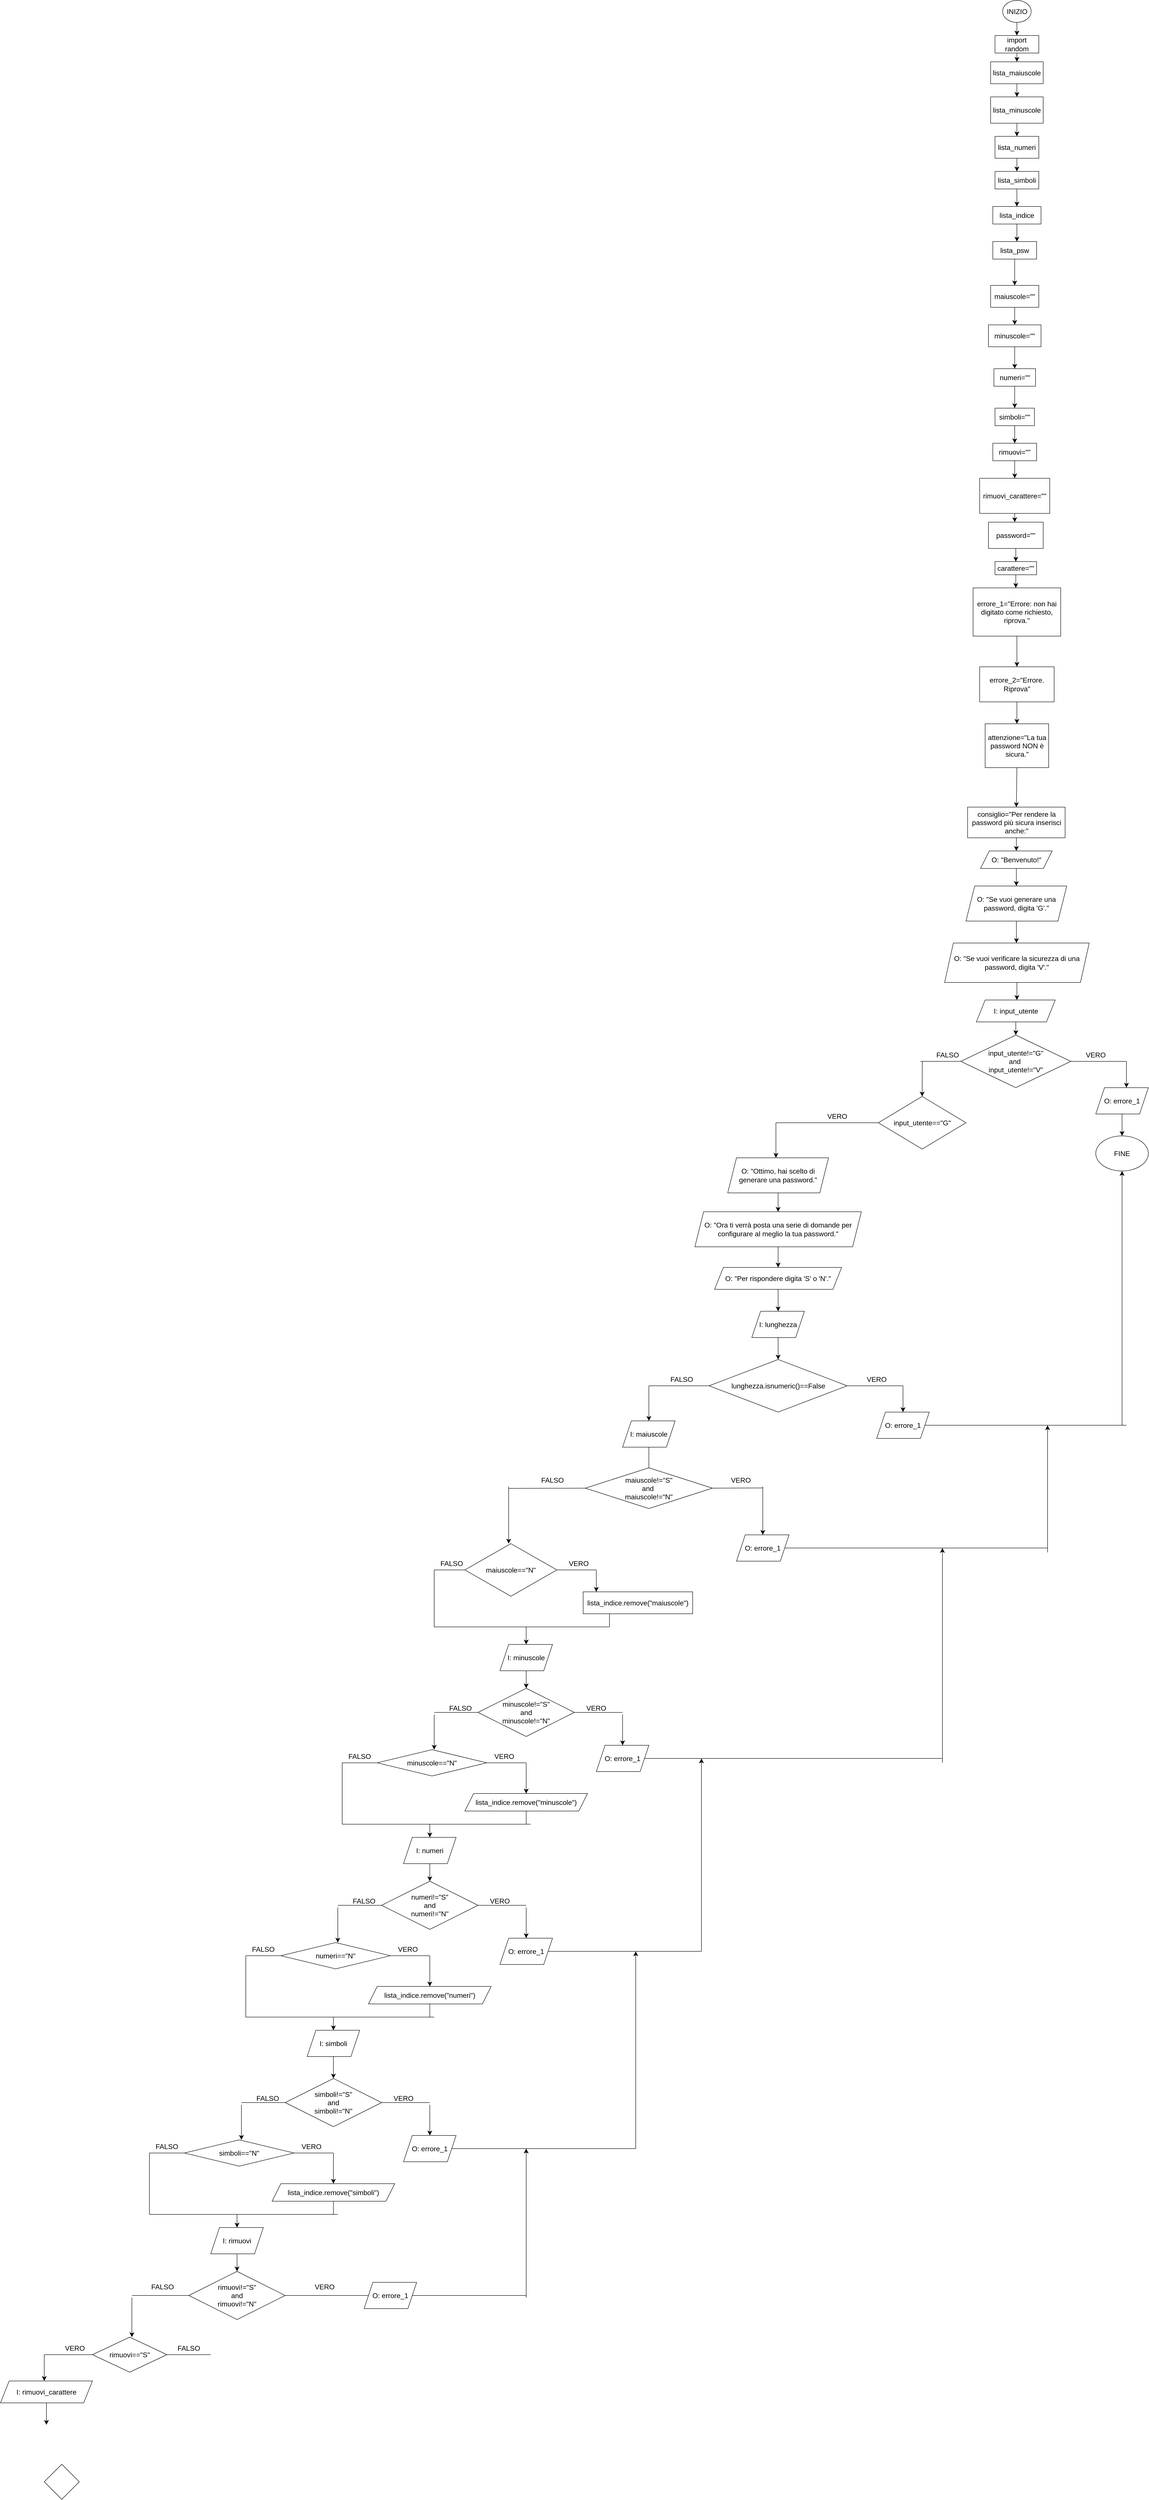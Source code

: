 <mxfile version="21.0.6" type="github" pages="4">
  <diagram id="C5RBs43oDa-KdzZeNtuy" name="Liste">
    <mxGraphModel dx="3225" dy="830" grid="1" gridSize="10" guides="1" tooltips="1" connect="1" arrows="1" fold="1" page="1" pageScale="1" pageWidth="827" pageHeight="1169" math="0" shadow="0">
      <root>
        <mxCell id="WIyWlLk6GJQsqaUBKTNV-0" />
        <mxCell id="WIyWlLk6GJQsqaUBKTNV-1" parent="WIyWlLk6GJQsqaUBKTNV-0" />
        <mxCell id="LtnXMF4uBp7m2lb51uMG-0" value="INIZIO" style="ellipse;whiteSpace=wrap;html=1;fontSize=16;" vertex="1" parent="WIyWlLk6GJQsqaUBKTNV-1">
          <mxGeometry x="187.5" y="160" width="65" height="50" as="geometry" />
        </mxCell>
        <mxCell id="LtnXMF4uBp7m2lb51uMG-1" value="import random" style="rounded=0;whiteSpace=wrap;html=1;fontSize=16;" vertex="1" parent="WIyWlLk6GJQsqaUBKTNV-1">
          <mxGeometry x="170" y="240" width="100" height="40" as="geometry" />
        </mxCell>
        <mxCell id="LtnXMF4uBp7m2lb51uMG-2" value="lista_maiuscole" style="rounded=0;whiteSpace=wrap;html=1;fontSize=16;" vertex="1" parent="WIyWlLk6GJQsqaUBKTNV-1">
          <mxGeometry x="160" y="300" width="120" height="50" as="geometry" />
        </mxCell>
        <mxCell id="LtnXMF4uBp7m2lb51uMG-3" value="" style="endArrow=classic;html=1;rounded=0;fontSize=12;startSize=8;endSize=8;curved=1;exitX=0.5;exitY=1;exitDx=0;exitDy=0;" edge="1" parent="WIyWlLk6GJQsqaUBKTNV-1" source="LtnXMF4uBp7m2lb51uMG-0">
          <mxGeometry width="50" height="50" relative="1" as="geometry">
            <mxPoint x="220" y="220" as="sourcePoint" />
            <mxPoint x="220" y="240" as="targetPoint" />
            <Array as="points" />
          </mxGeometry>
        </mxCell>
        <mxCell id="LtnXMF4uBp7m2lb51uMG-4" value="" style="endArrow=classic;html=1;rounded=0;fontSize=12;startSize=8;endSize=8;curved=1;entryX=0.5;entryY=0;entryDx=0;entryDy=0;exitX=0.5;exitY=1;exitDx=0;exitDy=0;" edge="1" parent="WIyWlLk6GJQsqaUBKTNV-1" source="LtnXMF4uBp7m2lb51uMG-1" target="LtnXMF4uBp7m2lb51uMG-2">
          <mxGeometry width="50" height="50" relative="1" as="geometry">
            <mxPoint x="220" y="320" as="sourcePoint" />
            <mxPoint x="230" y="360" as="targetPoint" />
          </mxGeometry>
        </mxCell>
        <mxCell id="LtnXMF4uBp7m2lb51uMG-5" value="" style="endArrow=classic;html=1;rounded=0;fontSize=12;startSize=8;endSize=8;curved=1;" edge="1" parent="WIyWlLk6GJQsqaUBKTNV-1">
          <mxGeometry width="50" height="50" relative="1" as="geometry">
            <mxPoint x="220" y="410" as="sourcePoint" />
            <mxPoint x="220" y="440" as="targetPoint" />
            <Array as="points">
              <mxPoint x="220" y="410" />
            </Array>
          </mxGeometry>
        </mxCell>
        <mxCell id="LtnXMF4uBp7m2lb51uMG-6" value="lista_minuscole" style="rounded=0;whiteSpace=wrap;html=1;fontSize=16;" vertex="1" parent="WIyWlLk6GJQsqaUBKTNV-1">
          <mxGeometry x="160" y="380" width="120" height="60" as="geometry" />
        </mxCell>
        <mxCell id="LtnXMF4uBp7m2lb51uMG-9" value="lista_numeri" style="rounded=0;whiteSpace=wrap;html=1;fontSize=16;" vertex="1" parent="WIyWlLk6GJQsqaUBKTNV-1">
          <mxGeometry x="170" y="470" width="100" height="50" as="geometry" />
        </mxCell>
        <mxCell id="_vvKJYAs0xgq3MKUHlG_-1" value="" style="endArrow=classic;html=1;rounded=0;fontSize=12;startSize=8;endSize=8;curved=1;exitX=0.5;exitY=1;exitDx=0;exitDy=0;" edge="1" parent="WIyWlLk6GJQsqaUBKTNV-1" source="LtnXMF4uBp7m2lb51uMG-9">
          <mxGeometry width="50" height="50" relative="1" as="geometry">
            <mxPoint x="200" y="650" as="sourcePoint" />
            <mxPoint x="220" y="550" as="targetPoint" />
          </mxGeometry>
        </mxCell>
        <mxCell id="_vvKJYAs0xgq3MKUHlG_-2" value="lista_simboli" style="rounded=0;whiteSpace=wrap;html=1;fontSize=16;" vertex="1" parent="WIyWlLk6GJQsqaUBKTNV-1">
          <mxGeometry x="170" y="550" width="100" height="40" as="geometry" />
        </mxCell>
        <mxCell id="_vvKJYAs0xgq3MKUHlG_-3" value="" style="endArrow=classic;html=1;rounded=0;fontSize=12;startSize=8;endSize=8;curved=1;exitX=0.5;exitY=1;exitDx=0;exitDy=0;" edge="1" parent="WIyWlLk6GJQsqaUBKTNV-1" source="_vvKJYAs0xgq3MKUHlG_-2">
          <mxGeometry width="50" height="50" relative="1" as="geometry">
            <mxPoint x="220" y="750" as="sourcePoint" />
            <mxPoint x="220" y="630" as="targetPoint" />
          </mxGeometry>
        </mxCell>
        <mxCell id="_vvKJYAs0xgq3MKUHlG_-4" value="lista_indice" style="rounded=0;whiteSpace=wrap;html=1;fontSize=16;" vertex="1" parent="WIyWlLk6GJQsqaUBKTNV-1">
          <mxGeometry x="165" y="630" width="110" height="40" as="geometry" />
        </mxCell>
        <mxCell id="_vvKJYAs0xgq3MKUHlG_-5" value="" style="endArrow=classic;html=1;rounded=0;fontSize=12;startSize=8;endSize=8;curved=1;" edge="1" parent="WIyWlLk6GJQsqaUBKTNV-1" source="_vvKJYAs0xgq3MKUHlG_-4">
          <mxGeometry width="50" height="50" relative="1" as="geometry">
            <mxPoint x="220" y="820" as="sourcePoint" />
            <mxPoint x="220" y="710" as="targetPoint" />
          </mxGeometry>
        </mxCell>
        <mxCell id="_vvKJYAs0xgq3MKUHlG_-6" value="lista_psw" style="rounded=0;whiteSpace=wrap;html=1;fontSize=16;" vertex="1" parent="WIyWlLk6GJQsqaUBKTNV-1">
          <mxGeometry x="165" y="710" width="100" height="40" as="geometry" />
        </mxCell>
        <mxCell id="_vvKJYAs0xgq3MKUHlG_-8" value="" style="endArrow=classic;html=1;rounded=0;fontSize=12;startSize=8;endSize=8;curved=1;exitX=0.5;exitY=1;exitDx=0;exitDy=0;entryX=0.5;entryY=0;entryDx=0;entryDy=0;" edge="1" parent="WIyWlLk6GJQsqaUBKTNV-1" source="LtnXMF4uBp7m2lb51uMG-2" target="LtnXMF4uBp7m2lb51uMG-6">
          <mxGeometry width="50" height="50" relative="1" as="geometry">
            <mxPoint x="270" y="390" as="sourcePoint" />
            <mxPoint x="320" y="340" as="targetPoint" />
          </mxGeometry>
        </mxCell>
        <mxCell id="_vvKJYAs0xgq3MKUHlG_-9" value="" style="endArrow=classic;html=1;rounded=0;fontSize=12;startSize=8;endSize=8;curved=1;exitX=0.5;exitY=1;exitDx=0;exitDy=0;" edge="1" parent="WIyWlLk6GJQsqaUBKTNV-1" source="LtnXMF4uBp7m2lb51uMG-6">
          <mxGeometry width="50" height="50" relative="1" as="geometry">
            <mxPoint x="220" y="490" as="sourcePoint" />
            <mxPoint x="220" y="470" as="targetPoint" />
          </mxGeometry>
        </mxCell>
        <mxCell id="47L1H4vjL2G08oFO6A4H-0" value="" style="endArrow=classic;html=1;rounded=0;fontSize=12;startSize=8;endSize=8;curved=1;exitX=0.5;exitY=1;exitDx=0;exitDy=0;" edge="1" parent="WIyWlLk6GJQsqaUBKTNV-1" source="_vvKJYAs0xgq3MKUHlG_-6">
          <mxGeometry width="50" height="50" relative="1" as="geometry">
            <mxPoint x="250" y="520" as="sourcePoint" />
            <mxPoint x="215" y="810" as="targetPoint" />
          </mxGeometry>
        </mxCell>
        <mxCell id="_KYdaBVdJaQWid0yYwRB-0" value="maiuscole=&quot;&quot;" style="rounded=0;whiteSpace=wrap;html=1;fontSize=16;" vertex="1" parent="WIyWlLk6GJQsqaUBKTNV-1">
          <mxGeometry x="160" y="810" width="110" height="50" as="geometry" />
        </mxCell>
        <mxCell id="_KYdaBVdJaQWid0yYwRB-1" value="minuscole=&quot;&quot;" style="rounded=0;whiteSpace=wrap;html=1;fontSize=16;" vertex="1" parent="WIyWlLk6GJQsqaUBKTNV-1">
          <mxGeometry x="155" y="900" width="120" height="50" as="geometry" />
        </mxCell>
        <mxCell id="_KYdaBVdJaQWid0yYwRB-2" value="numeri=&quot;&quot;" style="rounded=0;whiteSpace=wrap;html=1;fontSize=16;" vertex="1" parent="WIyWlLk6GJQsqaUBKTNV-1">
          <mxGeometry x="167.5" y="1000" width="95" height="40" as="geometry" />
        </mxCell>
        <mxCell id="_KYdaBVdJaQWid0yYwRB-3" value="simboli=&quot;&quot;" style="rounded=0;whiteSpace=wrap;html=1;fontSize=16;" vertex="1" parent="WIyWlLk6GJQsqaUBKTNV-1">
          <mxGeometry x="170" y="1090" width="90" height="40" as="geometry" />
        </mxCell>
        <mxCell id="_KYdaBVdJaQWid0yYwRB-4" value="rimuovi=&quot;&quot;" style="rounded=0;whiteSpace=wrap;html=1;fontSize=16;" vertex="1" parent="WIyWlLk6GJQsqaUBKTNV-1">
          <mxGeometry x="165" y="1170" width="100" height="40" as="geometry" />
        </mxCell>
        <mxCell id="_KYdaBVdJaQWid0yYwRB-5" value="rimuovi_carattere=&quot;&quot;" style="rounded=0;whiteSpace=wrap;html=1;fontSize=16;" vertex="1" parent="WIyWlLk6GJQsqaUBKTNV-1">
          <mxGeometry x="135" y="1250" width="160" height="80" as="geometry" />
        </mxCell>
        <mxCell id="_KYdaBVdJaQWid0yYwRB-6" value="password=&quot;&quot;" style="rounded=0;whiteSpace=wrap;html=1;fontSize=16;" vertex="1" parent="WIyWlLk6GJQsqaUBKTNV-1">
          <mxGeometry x="155" y="1350" width="125" height="60" as="geometry" />
        </mxCell>
        <mxCell id="_KYdaBVdJaQWid0yYwRB-7" value="" style="endArrow=classic;html=1;rounded=0;fontSize=12;startSize=8;endSize=8;curved=1;" edge="1" parent="WIyWlLk6GJQsqaUBKTNV-1" source="_KYdaBVdJaQWid0yYwRB-0">
          <mxGeometry width="50" height="50" relative="1" as="geometry">
            <mxPoint x="210" y="1100" as="sourcePoint" />
            <mxPoint x="215" y="900" as="targetPoint" />
          </mxGeometry>
        </mxCell>
        <mxCell id="_KYdaBVdJaQWid0yYwRB-9" value="" style="endArrow=classic;html=1;rounded=0;fontSize=12;startSize=8;endSize=8;curved=1;exitX=0.5;exitY=1;exitDx=0;exitDy=0;" edge="1" parent="WIyWlLk6GJQsqaUBKTNV-1" source="_KYdaBVdJaQWid0yYwRB-1">
          <mxGeometry width="50" height="50" relative="1" as="geometry">
            <mxPoint x="210" y="1200" as="sourcePoint" />
            <mxPoint x="215" y="1000" as="targetPoint" />
          </mxGeometry>
        </mxCell>
        <mxCell id="_KYdaBVdJaQWid0yYwRB-10" value="" style="endArrow=classic;html=1;rounded=0;fontSize=12;startSize=8;endSize=8;curved=1;exitX=0.5;exitY=1;exitDx=0;exitDy=0;" edge="1" parent="WIyWlLk6GJQsqaUBKTNV-1" source="_KYdaBVdJaQWid0yYwRB-2">
          <mxGeometry width="50" height="50" relative="1" as="geometry">
            <mxPoint x="210" y="1200" as="sourcePoint" />
            <mxPoint x="215" y="1090" as="targetPoint" />
          </mxGeometry>
        </mxCell>
        <mxCell id="_KYdaBVdJaQWid0yYwRB-11" value="" style="endArrow=classic;html=1;rounded=0;fontSize=12;startSize=8;endSize=8;curved=1;exitX=0.5;exitY=1;exitDx=0;exitDy=0;" edge="1" parent="WIyWlLk6GJQsqaUBKTNV-1" source="_KYdaBVdJaQWid0yYwRB-3">
          <mxGeometry width="50" height="50" relative="1" as="geometry">
            <mxPoint x="210" y="1350" as="sourcePoint" />
            <mxPoint x="215" y="1170" as="targetPoint" />
          </mxGeometry>
        </mxCell>
        <mxCell id="_KYdaBVdJaQWid0yYwRB-12" value="" style="endArrow=classic;html=1;rounded=0;fontSize=12;startSize=8;endSize=8;curved=1;exitX=0.5;exitY=1;exitDx=0;exitDy=0;entryX=0.5;entryY=0;entryDx=0;entryDy=0;" edge="1" parent="WIyWlLk6GJQsqaUBKTNV-1" source="_KYdaBVdJaQWid0yYwRB-4" target="_KYdaBVdJaQWid0yYwRB-5">
          <mxGeometry width="50" height="50" relative="1" as="geometry">
            <mxPoint x="210" y="1240" as="sourcePoint" />
            <mxPoint x="260" y="1190" as="targetPoint" />
          </mxGeometry>
        </mxCell>
        <mxCell id="_KYdaBVdJaQWid0yYwRB-13" value="" style="endArrow=classic;html=1;rounded=0;fontSize=12;startSize=8;endSize=8;curved=1;exitX=0.5;exitY=1;exitDx=0;exitDy=0;" edge="1" parent="WIyWlLk6GJQsqaUBKTNV-1" source="_KYdaBVdJaQWid0yYwRB-5">
          <mxGeometry width="50" height="50" relative="1" as="geometry">
            <mxPoint x="210" y="1350" as="sourcePoint" />
            <mxPoint x="215" y="1350" as="targetPoint" />
          </mxGeometry>
        </mxCell>
        <mxCell id="_KYdaBVdJaQWid0yYwRB-14" value="" style="endArrow=classic;html=1;rounded=0;fontSize=12;startSize=8;endSize=8;curved=1;exitX=0.5;exitY=1;exitDx=0;exitDy=0;" edge="1" parent="WIyWlLk6GJQsqaUBKTNV-1" source="_KYdaBVdJaQWid0yYwRB-6" target="_KYdaBVdJaQWid0yYwRB-15">
          <mxGeometry width="50" height="50" relative="1" as="geometry">
            <mxPoint x="210" y="1350" as="sourcePoint" />
            <mxPoint x="215" y="1430" as="targetPoint" />
          </mxGeometry>
        </mxCell>
        <mxCell id="_KYdaBVdJaQWid0yYwRB-15" value="carattere=&quot;&quot;" style="rounded=0;whiteSpace=wrap;html=1;fontSize=16;" vertex="1" parent="WIyWlLk6GJQsqaUBKTNV-1">
          <mxGeometry x="170" y="1440" width="95" height="30" as="geometry" />
        </mxCell>
        <mxCell id="_KYdaBVdJaQWid0yYwRB-16" value="errore_1=&quot;Errore: non hai digitato come richiesto, riprova.&quot;" style="rounded=0;whiteSpace=wrap;html=1;fontSize=16;" vertex="1" parent="WIyWlLk6GJQsqaUBKTNV-1">
          <mxGeometry x="120" y="1500" width="200" height="110" as="geometry" />
        </mxCell>
        <mxCell id="_KYdaBVdJaQWid0yYwRB-17" value="" style="endArrow=classic;html=1;rounded=0;fontSize=12;startSize=8;endSize=8;curved=1;exitX=0.5;exitY=1;exitDx=0;exitDy=0;" edge="1" parent="WIyWlLk6GJQsqaUBKTNV-1" source="_KYdaBVdJaQWid0yYwRB-15">
          <mxGeometry width="50" height="50" relative="1" as="geometry">
            <mxPoint x="202.5" y="1540" as="sourcePoint" />
            <mxPoint x="217.5" y="1500" as="targetPoint" />
          </mxGeometry>
        </mxCell>
        <mxCell id="_KYdaBVdJaQWid0yYwRB-18" style="edgeStyle=none;curved=1;rounded=0;orthogonalLoop=1;jettySize=auto;html=1;exitX=0.75;exitY=1;exitDx=0;exitDy=0;fontSize=12;startSize=8;endSize=8;" edge="1" parent="WIyWlLk6GJQsqaUBKTNV-1">
          <mxGeometry relative="1" as="geometry">
            <mxPoint x="267.5" y="1610" as="sourcePoint" />
            <mxPoint x="267.5" y="1610" as="targetPoint" />
          </mxGeometry>
        </mxCell>
        <mxCell id="_KYdaBVdJaQWid0yYwRB-19" value="attenzione=&quot;La tua password NON è sicura.&quot;" style="rounded=0;whiteSpace=wrap;html=1;fontSize=16;" vertex="1" parent="WIyWlLk6GJQsqaUBKTNV-1">
          <mxGeometry x="147.5" y="1810" width="145" height="100" as="geometry" />
        </mxCell>
        <mxCell id="_KYdaBVdJaQWid0yYwRB-20" value="" style="endArrow=classic;html=1;rounded=0;fontSize=12;startSize=8;endSize=8;curved=1;exitX=0.5;exitY=1;exitDx=0;exitDy=0;entryX=0.5;entryY=0;entryDx=0;entryDy=0;" edge="1" parent="WIyWlLk6GJQsqaUBKTNV-1" source="_KYdaBVdJaQWid0yYwRB-19" target="_KYdaBVdJaQWid0yYwRB-21">
          <mxGeometry width="50" height="50" relative="1" as="geometry">
            <mxPoint x="-82.5" y="2309" as="sourcePoint" />
            <mxPoint x="-37.5" y="2259" as="targetPoint" />
          </mxGeometry>
        </mxCell>
        <mxCell id="_KYdaBVdJaQWid0yYwRB-21" value="consiglio=&quot;Per rendere la password più sicura inserisci anche:&quot;" style="rounded=0;whiteSpace=wrap;html=1;fontSize=16;" vertex="1" parent="WIyWlLk6GJQsqaUBKTNV-1">
          <mxGeometry x="107.5" y="2000" width="222.5" height="70" as="geometry" />
        </mxCell>
        <mxCell id="_KYdaBVdJaQWid0yYwRB-23" value="errore_2=&quot;Errore. Riprova&quot;" style="rounded=0;whiteSpace=wrap;html=1;fontSize=16;" vertex="1" parent="WIyWlLk6GJQsqaUBKTNV-1">
          <mxGeometry x="135" y="1680" width="170" height="80" as="geometry" />
        </mxCell>
        <mxCell id="_KYdaBVdJaQWid0yYwRB-24" value="" style="endArrow=classic;html=1;rounded=0;fontSize=12;startSize=8;endSize=8;curved=1;exitX=0.5;exitY=1;exitDx=0;exitDy=0;" edge="1" parent="WIyWlLk6GJQsqaUBKTNV-1" source="_KYdaBVdJaQWid0yYwRB-23">
          <mxGeometry width="50" height="50" relative="1" as="geometry">
            <mxPoint x="245" y="1860" as="sourcePoint" />
            <mxPoint x="220" y="1810" as="targetPoint" />
          </mxGeometry>
        </mxCell>
        <mxCell id="_KYdaBVdJaQWid0yYwRB-25" value="" style="endArrow=classic;html=1;rounded=0;fontSize=12;startSize=8;endSize=8;curved=1;exitX=0.5;exitY=1;exitDx=0;exitDy=0;" edge="1" parent="WIyWlLk6GJQsqaUBKTNV-1" source="_KYdaBVdJaQWid0yYwRB-16">
          <mxGeometry width="50" height="50" relative="1" as="geometry">
            <mxPoint x="332.5" y="1790" as="sourcePoint" />
            <mxPoint x="220" y="1680" as="targetPoint" />
            <Array as="points" />
          </mxGeometry>
        </mxCell>
        <mxCell id="_KYdaBVdJaQWid0yYwRB-26" value="O: &quot;Benvenuto!&quot;" style="shape=parallelogram;perimeter=parallelogramPerimeter;whiteSpace=wrap;html=1;fixedSize=1;fontSize=16;" vertex="1" parent="WIyWlLk6GJQsqaUBKTNV-1">
          <mxGeometry x="137" y="2100" width="163.5" height="40" as="geometry" />
        </mxCell>
        <mxCell id="_KYdaBVdJaQWid0yYwRB-27" value="" style="endArrow=classic;html=1;rounded=0;fontSize=12;startSize=8;endSize=8;curved=1;exitX=0.5;exitY=1;exitDx=0;exitDy=0;entryX=0.5;entryY=0;entryDx=0;entryDy=0;" edge="1" parent="WIyWlLk6GJQsqaUBKTNV-1" source="_KYdaBVdJaQWid0yYwRB-21" target="_KYdaBVdJaQWid0yYwRB-26">
          <mxGeometry width="50" height="50" relative="1" as="geometry">
            <mxPoint x="220" y="2220" as="sourcePoint" />
            <mxPoint x="220" y="2100" as="targetPoint" />
          </mxGeometry>
        </mxCell>
        <mxCell id="_KYdaBVdJaQWid0yYwRB-29" value="O: &quot;Se vuoi generare una password, digita &#39;G&#39;.&quot;" style="shape=parallelogram;perimeter=parallelogramPerimeter;whiteSpace=wrap;html=1;fixedSize=1;fontSize=16;" vertex="1" parent="WIyWlLk6GJQsqaUBKTNV-1">
          <mxGeometry x="103.75" y="2180" width="230" height="80" as="geometry" />
        </mxCell>
        <mxCell id="_KYdaBVdJaQWid0yYwRB-30" value="" style="endArrow=classic;html=1;rounded=0;fontSize=12;startSize=8;endSize=8;curved=1;exitX=0.5;exitY=1;exitDx=0;exitDy=0;entryX=0.5;entryY=0;entryDx=0;entryDy=0;" edge="1" parent="WIyWlLk6GJQsqaUBKTNV-1" source="_KYdaBVdJaQWid0yYwRB-26" target="_KYdaBVdJaQWid0yYwRB-29">
          <mxGeometry width="50" height="50" relative="1" as="geometry">
            <mxPoint x="260" y="2200" as="sourcePoint" />
            <mxPoint x="310" y="2150" as="targetPoint" />
          </mxGeometry>
        </mxCell>
        <mxCell id="_KYdaBVdJaQWid0yYwRB-32" value="O: &quot;Se vuoi verificare la sicurezza di una password, digita &#39;V&#39;.&quot;" style="shape=parallelogram;perimeter=parallelogramPerimeter;whiteSpace=wrap;html=1;fixedSize=1;fontSize=16;" vertex="1" parent="WIyWlLk6GJQsqaUBKTNV-1">
          <mxGeometry x="55" y="2310" width="330" height="90" as="geometry" />
        </mxCell>
        <mxCell id="_KYdaBVdJaQWid0yYwRB-33" value="" style="endArrow=classic;html=1;rounded=0;fontSize=12;startSize=8;endSize=8;curved=1;exitX=0.5;exitY=1;exitDx=0;exitDy=0;" edge="1" parent="WIyWlLk6GJQsqaUBKTNV-1" source="_KYdaBVdJaQWid0yYwRB-29">
          <mxGeometry width="50" height="50" relative="1" as="geometry">
            <mxPoint x="190" y="2330" as="sourcePoint" />
            <mxPoint x="219" y="2310" as="targetPoint" />
          </mxGeometry>
        </mxCell>
        <mxCell id="_KYdaBVdJaQWid0yYwRB-34" value="I: input_utente" style="shape=parallelogram;perimeter=parallelogramPerimeter;whiteSpace=wrap;html=1;fixedSize=1;fontSize=16;" vertex="1" parent="WIyWlLk6GJQsqaUBKTNV-1">
          <mxGeometry x="127.5" y="2440" width="180" height="50" as="geometry" />
        </mxCell>
        <mxCell id="_KYdaBVdJaQWid0yYwRB-35" value="" style="endArrow=classic;html=1;rounded=0;fontSize=12;startSize=8;endSize=8;curved=1;exitX=0.5;exitY=1;exitDx=0;exitDy=0;" edge="1" parent="WIyWlLk6GJQsqaUBKTNV-1" source="_KYdaBVdJaQWid0yYwRB-32">
          <mxGeometry width="50" height="50" relative="1" as="geometry">
            <mxPoint x="370" y="2330" as="sourcePoint" />
            <mxPoint x="220" y="2440" as="targetPoint" />
          </mxGeometry>
        </mxCell>
        <mxCell id="_KYdaBVdJaQWid0yYwRB-36" value="input_utente!=&quot;G&quot; &lt;br&gt;and&amp;nbsp;&lt;br&gt;input_utente!=&quot;V&quot;" style="rhombus;whiteSpace=wrap;html=1;fontSize=16;" vertex="1" parent="WIyWlLk6GJQsqaUBKTNV-1">
          <mxGeometry x="92" y="2520" width="251" height="120" as="geometry" />
        </mxCell>
        <mxCell id="_KYdaBVdJaQWid0yYwRB-38" value="" style="endArrow=classic;html=1;rounded=0;fontSize=12;startSize=8;endSize=8;curved=1;exitX=0.5;exitY=1;exitDx=0;exitDy=0;entryX=0.5;entryY=0;entryDx=0;entryDy=0;" edge="1" parent="WIyWlLk6GJQsqaUBKTNV-1" source="_KYdaBVdJaQWid0yYwRB-34" target="_KYdaBVdJaQWid0yYwRB-36">
          <mxGeometry width="50" height="50" relative="1" as="geometry">
            <mxPoint x="190" y="2550" as="sourcePoint" />
            <mxPoint x="240" y="2500" as="targetPoint" />
          </mxGeometry>
        </mxCell>
        <mxCell id="_KYdaBVdJaQWid0yYwRB-39" value="" style="endArrow=none;html=1;rounded=0;fontSize=12;startSize=8;endSize=8;curved=1;entryX=1;entryY=0.5;entryDx=0;entryDy=0;" edge="1" parent="WIyWlLk6GJQsqaUBKTNV-1" target="_KYdaBVdJaQWid0yYwRB-36">
          <mxGeometry width="50" height="50" relative="1" as="geometry">
            <mxPoint x="470" y="2580" as="sourcePoint" />
            <mxPoint x="260" y="2570" as="targetPoint" />
          </mxGeometry>
        </mxCell>
        <mxCell id="_KYdaBVdJaQWid0yYwRB-40" value="VERO" style="text;html=1;strokeColor=none;fillColor=none;align=center;verticalAlign=middle;whiteSpace=wrap;rounded=0;fontSize=16;" vertex="1" parent="WIyWlLk6GJQsqaUBKTNV-1">
          <mxGeometry x="370" y="2550" width="60" height="30" as="geometry" />
        </mxCell>
        <mxCell id="_KYdaBVdJaQWid0yYwRB-41" value="" style="endArrow=classic;html=1;rounded=0;fontSize=12;startSize=8;endSize=8;curved=1;" edge="1" parent="WIyWlLk6GJQsqaUBKTNV-1">
          <mxGeometry width="50" height="50" relative="1" as="geometry">
            <mxPoint x="470" y="2580" as="sourcePoint" />
            <mxPoint x="470" y="2640" as="targetPoint" />
          </mxGeometry>
        </mxCell>
        <mxCell id="_KYdaBVdJaQWid0yYwRB-42" value="O: errore_1" style="shape=parallelogram;perimeter=parallelogramPerimeter;whiteSpace=wrap;html=1;fixedSize=1;fontSize=16;" vertex="1" parent="WIyWlLk6GJQsqaUBKTNV-1">
          <mxGeometry x="400" y="2640" width="120" height="60" as="geometry" />
        </mxCell>
        <mxCell id="_KYdaBVdJaQWid0yYwRB-43" value="" style="endArrow=classic;html=1;rounded=0;fontSize=12;startSize=8;endSize=8;curved=1;exitX=0.5;exitY=1;exitDx=0;exitDy=0;" edge="1" parent="WIyWlLk6GJQsqaUBKTNV-1" source="_KYdaBVdJaQWid0yYwRB-42">
          <mxGeometry width="50" height="50" relative="1" as="geometry">
            <mxPoint x="530" y="2710" as="sourcePoint" />
            <mxPoint x="460" y="2750" as="targetPoint" />
          </mxGeometry>
        </mxCell>
        <mxCell id="_KYdaBVdJaQWid0yYwRB-44" value="FINE" style="ellipse;whiteSpace=wrap;html=1;fontSize=16;" vertex="1" parent="WIyWlLk6GJQsqaUBKTNV-1">
          <mxGeometry x="400" y="2750" width="120" height="80" as="geometry" />
        </mxCell>
        <mxCell id="_KYdaBVdJaQWid0yYwRB-45" value="" style="endArrow=none;html=1;rounded=0;fontSize=12;startSize=8;endSize=8;curved=1;entryX=0;entryY=0.5;entryDx=0;entryDy=0;" edge="1" parent="WIyWlLk6GJQsqaUBKTNV-1" target="_KYdaBVdJaQWid0yYwRB-36">
          <mxGeometry width="50" height="50" relative="1" as="geometry">
            <mxPoint y="2580" as="sourcePoint" />
            <mxPoint x="90" y="2580" as="targetPoint" />
          </mxGeometry>
        </mxCell>
        <mxCell id="_KYdaBVdJaQWid0yYwRB-46" value="" style="endArrow=classic;html=1;rounded=0;fontSize=12;startSize=8;endSize=8;curved=1;entryX=0.5;entryY=0;entryDx=0;entryDy=0;" edge="1" parent="WIyWlLk6GJQsqaUBKTNV-1" target="_KYdaBVdJaQWid0yYwRB-48">
          <mxGeometry width="50" height="50" relative="1" as="geometry">
            <mxPoint x="4" y="2580" as="sourcePoint" />
            <mxPoint y="2660" as="targetPoint" />
          </mxGeometry>
        </mxCell>
        <mxCell id="_KYdaBVdJaQWid0yYwRB-47" value="FALSO" style="text;html=1;strokeColor=none;fillColor=none;align=center;verticalAlign=middle;whiteSpace=wrap;rounded=0;fontSize=16;" vertex="1" parent="WIyWlLk6GJQsqaUBKTNV-1">
          <mxGeometry x="32" y="2550" width="60" height="30" as="geometry" />
        </mxCell>
        <mxCell id="_KYdaBVdJaQWid0yYwRB-48" value="input_utente==&quot;G&quot;" style="rhombus;whiteSpace=wrap;html=1;fontSize=16;" vertex="1" parent="WIyWlLk6GJQsqaUBKTNV-1">
          <mxGeometry x="-96.25" y="2660" width="200" height="120" as="geometry" />
        </mxCell>
        <mxCell id="_KYdaBVdJaQWid0yYwRB-49" value="" style="endArrow=none;html=1;rounded=0;fontSize=12;startSize=8;endSize=8;curved=1;entryX=0;entryY=0.5;entryDx=0;entryDy=0;" edge="1" parent="WIyWlLk6GJQsqaUBKTNV-1" target="_KYdaBVdJaQWid0yYwRB-48">
          <mxGeometry width="50" height="50" relative="1" as="geometry">
            <mxPoint x="-330" y="2720" as="sourcePoint" />
            <mxPoint x="-150" y="2740" as="targetPoint" />
          </mxGeometry>
        </mxCell>
        <mxCell id="_KYdaBVdJaQWid0yYwRB-50" value="VERO" style="text;html=1;strokeColor=none;fillColor=none;align=center;verticalAlign=middle;whiteSpace=wrap;rounded=0;fontSize=16;" vertex="1" parent="WIyWlLk6GJQsqaUBKTNV-1">
          <mxGeometry x="-220" y="2690" width="60" height="30" as="geometry" />
        </mxCell>
        <mxCell id="_KYdaBVdJaQWid0yYwRB-51" value="" style="endArrow=classic;html=1;rounded=0;fontSize=12;startSize=8;endSize=8;curved=1;" edge="1" parent="WIyWlLk6GJQsqaUBKTNV-1">
          <mxGeometry width="50" height="50" relative="1" as="geometry">
            <mxPoint x="-330" y="2720" as="sourcePoint" />
            <mxPoint x="-330" y="2800" as="targetPoint" />
          </mxGeometry>
        </mxCell>
        <mxCell id="_KYdaBVdJaQWid0yYwRB-52" value="O: &quot;Ottimo, hai scelto di generare una password.&quot;" style="shape=parallelogram;perimeter=parallelogramPerimeter;whiteSpace=wrap;html=1;fixedSize=1;fontSize=16;" vertex="1" parent="WIyWlLk6GJQsqaUBKTNV-1">
          <mxGeometry x="-440" y="2800" width="230" height="80" as="geometry" />
        </mxCell>
        <mxCell id="_KYdaBVdJaQWid0yYwRB-53" value="O: &quot;Ora ti verrà posta una serie di domande per configurare al meglio la tua password.&quot;" style="shape=parallelogram;perimeter=parallelogramPerimeter;whiteSpace=wrap;html=1;fixedSize=1;fontSize=16;" vertex="1" parent="WIyWlLk6GJQsqaUBKTNV-1">
          <mxGeometry x="-515" y="2923" width="380" height="80" as="geometry" />
        </mxCell>
        <mxCell id="_KYdaBVdJaQWid0yYwRB-54" value="" style="endArrow=classic;html=1;rounded=0;fontSize=12;startSize=8;endSize=8;curved=1;exitX=0.5;exitY=1;exitDx=0;exitDy=0;entryX=0.5;entryY=0;entryDx=0;entryDy=0;" edge="1" parent="WIyWlLk6GJQsqaUBKTNV-1" source="_KYdaBVdJaQWid0yYwRB-52" target="_KYdaBVdJaQWid0yYwRB-53">
          <mxGeometry width="50" height="50" relative="1" as="geometry">
            <mxPoint x="-380" y="2940" as="sourcePoint" />
            <mxPoint x="-330" y="2890" as="targetPoint" />
          </mxGeometry>
        </mxCell>
        <mxCell id="_KYdaBVdJaQWid0yYwRB-55" value="" style="endArrow=classic;html=1;rounded=0;fontSize=12;startSize=8;endSize=8;curved=1;exitX=0.5;exitY=1;exitDx=0;exitDy=0;" edge="1" parent="WIyWlLk6GJQsqaUBKTNV-1" source="_KYdaBVdJaQWid0yYwRB-53">
          <mxGeometry width="50" height="50" relative="1" as="geometry">
            <mxPoint x="-350" y="3100" as="sourcePoint" />
            <mxPoint x="-325" y="3050" as="targetPoint" />
          </mxGeometry>
        </mxCell>
        <mxCell id="_KYdaBVdJaQWid0yYwRB-56" value="O: &quot;Per rispondere digita &#39;S&#39; o &#39;N&#39;.&quot;" style="shape=parallelogram;perimeter=parallelogramPerimeter;whiteSpace=wrap;html=1;fixedSize=1;fontSize=16;" vertex="1" parent="WIyWlLk6GJQsqaUBKTNV-1">
          <mxGeometry x="-470" y="3050" width="290" height="50" as="geometry" />
        </mxCell>
        <mxCell id="_KYdaBVdJaQWid0yYwRB-57" value="" style="endArrow=classic;html=1;rounded=0;fontSize=12;startSize=8;endSize=8;curved=1;exitX=0.5;exitY=1;exitDx=0;exitDy=0;" edge="1" parent="WIyWlLk6GJQsqaUBKTNV-1" source="_KYdaBVdJaQWid0yYwRB-56">
          <mxGeometry width="50" height="50" relative="1" as="geometry">
            <mxPoint x="-320" y="3230" as="sourcePoint" />
            <mxPoint x="-325" y="3150" as="targetPoint" />
          </mxGeometry>
        </mxCell>
        <mxCell id="_KYdaBVdJaQWid0yYwRB-58" value="I: lunghezza" style="shape=parallelogram;perimeter=parallelogramPerimeter;whiteSpace=wrap;html=1;fixedSize=1;fontSize=16;" vertex="1" parent="WIyWlLk6GJQsqaUBKTNV-1">
          <mxGeometry x="-385" y="3150" width="120" height="60" as="geometry" />
        </mxCell>
        <mxCell id="_KYdaBVdJaQWid0yYwRB-59" value="" style="endArrow=classic;html=1;rounded=0;fontSize=12;startSize=8;endSize=8;curved=1;exitX=0.5;exitY=1;exitDx=0;exitDy=0;" edge="1" parent="WIyWlLk6GJQsqaUBKTNV-1" source="_KYdaBVdJaQWid0yYwRB-58">
          <mxGeometry width="50" height="50" relative="1" as="geometry">
            <mxPoint x="-350" y="3320" as="sourcePoint" />
            <mxPoint x="-325" y="3260" as="targetPoint" />
          </mxGeometry>
        </mxCell>
        <mxCell id="_KYdaBVdJaQWid0yYwRB-60" value="lunghezza.isnumeric()==False" style="rhombus;whiteSpace=wrap;html=1;fontSize=16;" vertex="1" parent="WIyWlLk6GJQsqaUBKTNV-1">
          <mxGeometry x="-482.5" y="3260" width="315" height="120" as="geometry" />
        </mxCell>
        <mxCell id="_KYdaBVdJaQWid0yYwRB-61" value="" style="endArrow=none;html=1;rounded=0;fontSize=12;startSize=8;endSize=8;curved=1;exitX=1;exitY=0.5;exitDx=0;exitDy=0;" edge="1" parent="WIyWlLk6GJQsqaUBKTNV-1" source="_KYdaBVdJaQWid0yYwRB-60">
          <mxGeometry width="50" height="50" relative="1" as="geometry">
            <mxPoint x="-120" y="3360" as="sourcePoint" />
            <mxPoint x="-40" y="3320" as="targetPoint" />
          </mxGeometry>
        </mxCell>
        <mxCell id="_KYdaBVdJaQWid0yYwRB-62" value="" style="endArrow=classic;html=1;rounded=0;fontSize=12;startSize=8;endSize=8;curved=1;" edge="1" parent="WIyWlLk6GJQsqaUBKTNV-1">
          <mxGeometry width="50" height="50" relative="1" as="geometry">
            <mxPoint x="-40" y="3320" as="sourcePoint" />
            <mxPoint x="-40" y="3380" as="targetPoint" />
          </mxGeometry>
        </mxCell>
        <mxCell id="_KYdaBVdJaQWid0yYwRB-63" value="VERO" style="text;html=1;strokeColor=none;fillColor=none;align=center;verticalAlign=middle;whiteSpace=wrap;rounded=0;fontSize=16;" vertex="1" parent="WIyWlLk6GJQsqaUBKTNV-1">
          <mxGeometry x="-130" y="3290" width="60" height="30" as="geometry" />
        </mxCell>
        <mxCell id="_KYdaBVdJaQWid0yYwRB-65" value="O: errore_1" style="shape=parallelogram;perimeter=parallelogramPerimeter;whiteSpace=wrap;html=1;fixedSize=1;fontSize=16;" vertex="1" parent="WIyWlLk6GJQsqaUBKTNV-1">
          <mxGeometry x="-100" y="3380" width="120" height="60" as="geometry" />
        </mxCell>
        <mxCell id="_KYdaBVdJaQWid0yYwRB-66" value="" style="endArrow=none;html=1;rounded=0;fontSize=12;startSize=8;endSize=8;curved=1;exitX=1;exitY=0.5;exitDx=0;exitDy=0;" edge="1" parent="WIyWlLk6GJQsqaUBKTNV-1" source="_KYdaBVdJaQWid0yYwRB-65">
          <mxGeometry width="50" height="50" relative="1" as="geometry">
            <mxPoint x="130" y="3130" as="sourcePoint" />
            <mxPoint x="470" y="3410" as="targetPoint" />
          </mxGeometry>
        </mxCell>
        <mxCell id="_KYdaBVdJaQWid0yYwRB-67" value="" style="endArrow=classic;html=1;rounded=0;fontSize=12;startSize=8;endSize=8;curved=1;entryX=0.5;entryY=1;entryDx=0;entryDy=0;" edge="1" parent="WIyWlLk6GJQsqaUBKTNV-1" target="_KYdaBVdJaQWid0yYwRB-44">
          <mxGeometry width="50" height="50" relative="1" as="geometry">
            <mxPoint x="460" y="3410" as="sourcePoint" />
            <mxPoint x="500" y="3240" as="targetPoint" />
          </mxGeometry>
        </mxCell>
        <mxCell id="_KYdaBVdJaQWid0yYwRB-69" value="" style="endArrow=none;html=1;rounded=0;fontSize=12;startSize=8;endSize=8;curved=1;entryX=0;entryY=0.5;entryDx=0;entryDy=0;" edge="1" parent="WIyWlLk6GJQsqaUBKTNV-1" target="_KYdaBVdJaQWid0yYwRB-60">
          <mxGeometry width="50" height="50" relative="1" as="geometry">
            <mxPoint x="-620" y="3320" as="sourcePoint" />
            <mxPoint x="-530" y="3340" as="targetPoint" />
          </mxGeometry>
        </mxCell>
        <mxCell id="_KYdaBVdJaQWid0yYwRB-70" value="FALSO" style="text;html=1;strokeColor=none;fillColor=none;align=center;verticalAlign=middle;whiteSpace=wrap;rounded=0;fontSize=16;" vertex="1" parent="WIyWlLk6GJQsqaUBKTNV-1">
          <mxGeometry x="-575" y="3290" width="60" height="30" as="geometry" />
        </mxCell>
        <mxCell id="_KYdaBVdJaQWid0yYwRB-75" value="" style="endArrow=classic;html=1;rounded=0;fontSize=12;startSize=8;endSize=8;curved=1;" edge="1" parent="WIyWlLk6GJQsqaUBKTNV-1">
          <mxGeometry width="50" height="50" relative="1" as="geometry">
            <mxPoint x="-620" y="3320" as="sourcePoint" />
            <mxPoint x="-620" y="3400" as="targetPoint" />
          </mxGeometry>
        </mxCell>
        <mxCell id="_KYdaBVdJaQWid0yYwRB-76" value="I: maiuscole" style="shape=parallelogram;perimeter=parallelogramPerimeter;whiteSpace=wrap;html=1;fixedSize=1;fontSize=16;" vertex="1" parent="WIyWlLk6GJQsqaUBKTNV-1">
          <mxGeometry x="-680" y="3400" width="120" height="60" as="geometry" />
        </mxCell>
        <mxCell id="_KYdaBVdJaQWid0yYwRB-77" value="" style="endArrow=none;html=1;rounded=0;fontSize=12;startSize=8;endSize=8;curved=1;entryX=0.5;entryY=1;entryDx=0;entryDy=0;" edge="1" parent="WIyWlLk6GJQsqaUBKTNV-1" target="_KYdaBVdJaQWid0yYwRB-76">
          <mxGeometry width="50" height="50" relative="1" as="geometry">
            <mxPoint x="-620" y="3510" as="sourcePoint" />
            <mxPoint x="-590" y="3500" as="targetPoint" />
          </mxGeometry>
        </mxCell>
        <mxCell id="_KYdaBVdJaQWid0yYwRB-78" value="maiuscole!=&quot;S&quot;&lt;br&gt;and&amp;nbsp;&lt;br&gt;maiuscole!=&quot;N&quot;" style="rhombus;whiteSpace=wrap;html=1;fontSize=16;" vertex="1" parent="WIyWlLk6GJQsqaUBKTNV-1">
          <mxGeometry x="-765" y="3507" width="290" height="93" as="geometry" />
        </mxCell>
        <mxCell id="_KYdaBVdJaQWid0yYwRB-79" value="" style="endArrow=none;html=1;rounded=0;fontSize=12;startSize=8;endSize=8;curved=1;exitX=1;exitY=0.5;exitDx=0;exitDy=0;" edge="1" parent="WIyWlLk6GJQsqaUBKTNV-1" source="_KYdaBVdJaQWid0yYwRB-78">
          <mxGeometry width="50" height="50" relative="1" as="geometry">
            <mxPoint x="-410" y="3590" as="sourcePoint" />
            <mxPoint x="-360" y="3553" as="targetPoint" />
          </mxGeometry>
        </mxCell>
        <mxCell id="_KYdaBVdJaQWid0yYwRB-80" value="" style="endArrow=classic;html=1;rounded=0;fontSize=12;startSize=8;endSize=8;curved=1;" edge="1" parent="WIyWlLk6GJQsqaUBKTNV-1">
          <mxGeometry width="50" height="50" relative="1" as="geometry">
            <mxPoint x="-360" y="3550" as="sourcePoint" />
            <mxPoint x="-360" y="3660" as="targetPoint" />
          </mxGeometry>
        </mxCell>
        <mxCell id="_KYdaBVdJaQWid0yYwRB-81" value="VERO" style="text;html=1;strokeColor=none;fillColor=none;align=center;verticalAlign=middle;whiteSpace=wrap;rounded=0;fontSize=16;" vertex="1" parent="WIyWlLk6GJQsqaUBKTNV-1">
          <mxGeometry x="-440" y="3520" width="60" height="30" as="geometry" />
        </mxCell>
        <mxCell id="_KYdaBVdJaQWid0yYwRB-82" value="O: errore_1" style="shape=parallelogram;perimeter=parallelogramPerimeter;whiteSpace=wrap;html=1;fixedSize=1;fontSize=16;" vertex="1" parent="WIyWlLk6GJQsqaUBKTNV-1">
          <mxGeometry x="-420" y="3660" width="120" height="60" as="geometry" />
        </mxCell>
        <mxCell id="_KYdaBVdJaQWid0yYwRB-83" value="" style="endArrow=none;html=1;rounded=0;fontSize=12;startSize=8;endSize=8;curved=1;exitX=1;exitY=0.5;exitDx=0;exitDy=0;" edge="1" parent="WIyWlLk6GJQsqaUBKTNV-1" source="_KYdaBVdJaQWid0yYwRB-82">
          <mxGeometry width="50" height="50" relative="1" as="geometry">
            <mxPoint x="-280" y="3720" as="sourcePoint" />
            <mxPoint x="290" y="3690" as="targetPoint" />
          </mxGeometry>
        </mxCell>
        <mxCell id="_KYdaBVdJaQWid0yYwRB-84" value="" style="endArrow=classic;html=1;rounded=0;fontSize=12;startSize=8;endSize=8;curved=1;" edge="1" parent="WIyWlLk6GJQsqaUBKTNV-1">
          <mxGeometry width="50" height="50" relative="1" as="geometry">
            <mxPoint x="290" y="3700" as="sourcePoint" />
            <mxPoint x="290" y="3410" as="targetPoint" />
          </mxGeometry>
        </mxCell>
        <mxCell id="_KYdaBVdJaQWid0yYwRB-85" value="" style="endArrow=none;html=1;rounded=0;fontSize=12;startSize=8;endSize=8;curved=1;entryX=0;entryY=0.5;entryDx=0;entryDy=0;" edge="1" parent="WIyWlLk6GJQsqaUBKTNV-1" target="_KYdaBVdJaQWid0yYwRB-78">
          <mxGeometry width="50" height="50" relative="1" as="geometry">
            <mxPoint x="-940" y="3554" as="sourcePoint" />
            <mxPoint x="-830" y="3620" as="targetPoint" />
          </mxGeometry>
        </mxCell>
        <mxCell id="_KYdaBVdJaQWid0yYwRB-86" value="FALSO" style="text;html=1;strokeColor=none;fillColor=none;align=center;verticalAlign=middle;whiteSpace=wrap;rounded=0;fontSize=16;" vertex="1" parent="WIyWlLk6GJQsqaUBKTNV-1">
          <mxGeometry x="-870" y="3520" width="60" height="30" as="geometry" />
        </mxCell>
        <mxCell id="_KYdaBVdJaQWid0yYwRB-87" value="" style="endArrow=classic;html=1;rounded=0;fontSize=12;startSize=8;endSize=8;curved=1;" edge="1" parent="WIyWlLk6GJQsqaUBKTNV-1">
          <mxGeometry width="50" height="50" relative="1" as="geometry">
            <mxPoint x="-940" y="3550" as="sourcePoint" />
            <mxPoint x="-940" y="3680" as="targetPoint" />
          </mxGeometry>
        </mxCell>
        <mxCell id="_KYdaBVdJaQWid0yYwRB-88" value="maiuscole==&quot;N&quot;" style="rhombus;whiteSpace=wrap;html=1;fontSize=16;" vertex="1" parent="WIyWlLk6GJQsqaUBKTNV-1">
          <mxGeometry x="-1040" y="3680" width="210" height="120" as="geometry" />
        </mxCell>
        <mxCell id="_KYdaBVdJaQWid0yYwRB-89" value="" style="endArrow=none;html=1;rounded=0;fontSize=12;startSize=8;endSize=8;curved=1;exitX=1;exitY=0.5;exitDx=0;exitDy=0;" edge="1" parent="WIyWlLk6GJQsqaUBKTNV-1" source="_KYdaBVdJaQWid0yYwRB-88">
          <mxGeometry width="50" height="50" relative="1" as="geometry">
            <mxPoint x="-920" y="3890" as="sourcePoint" />
            <mxPoint x="-740" y="3740" as="targetPoint" />
          </mxGeometry>
        </mxCell>
        <mxCell id="_KYdaBVdJaQWid0yYwRB-91" style="edgeStyle=none;curved=1;rounded=0;orthogonalLoop=1;jettySize=auto;html=1;exitX=1;exitY=0.75;exitDx=0;exitDy=0;fontSize=12;startSize=8;endSize=8;" edge="1" parent="WIyWlLk6GJQsqaUBKTNV-1">
          <mxGeometry relative="1" as="geometry">
            <mxPoint x="-680" y="3747.5" as="sourcePoint" />
            <mxPoint x="-680" y="3747.5" as="targetPoint" />
          </mxGeometry>
        </mxCell>
        <mxCell id="_KYdaBVdJaQWid0yYwRB-92" value="VERO" style="text;html=1;strokeColor=none;fillColor=none;align=center;verticalAlign=middle;whiteSpace=wrap;rounded=0;fontSize=16;" vertex="1" parent="WIyWlLk6GJQsqaUBKTNV-1">
          <mxGeometry x="-810" y="3710" width="60" height="30" as="geometry" />
        </mxCell>
        <mxCell id="_KYdaBVdJaQWid0yYwRB-93" value="" style="endArrow=classic;html=1;rounded=0;fontSize=12;startSize=8;endSize=8;curved=1;" edge="1" parent="WIyWlLk6GJQsqaUBKTNV-1">
          <mxGeometry width="50" height="50" relative="1" as="geometry">
            <mxPoint x="-740" y="3740" as="sourcePoint" />
            <mxPoint x="-740" y="3790" as="targetPoint" />
          </mxGeometry>
        </mxCell>
        <mxCell id="_KYdaBVdJaQWid0yYwRB-94" value="lista_indice.remove(&quot;maiuscole&quot;)" style="rounded=0;whiteSpace=wrap;html=1;fontSize=16;" vertex="1" parent="WIyWlLk6GJQsqaUBKTNV-1">
          <mxGeometry x="-770" y="3790" width="250" height="50" as="geometry" />
        </mxCell>
        <mxCell id="_KYdaBVdJaQWid0yYwRB-95" value="" style="endArrow=none;html=1;rounded=0;fontSize=12;startSize=8;endSize=8;curved=1;exitX=0;exitY=0.5;exitDx=0;exitDy=0;" edge="1" parent="WIyWlLk6GJQsqaUBKTNV-1" source="_KYdaBVdJaQWid0yYwRB-88">
          <mxGeometry width="50" height="50" relative="1" as="geometry">
            <mxPoint x="-800" y="3830" as="sourcePoint" />
            <mxPoint x="-1110" y="3740" as="targetPoint" />
          </mxGeometry>
        </mxCell>
        <mxCell id="_KYdaBVdJaQWid0yYwRB-97" value="FALSO" style="text;html=1;strokeColor=none;fillColor=none;align=center;verticalAlign=middle;whiteSpace=wrap;rounded=0;fontSize=16;" vertex="1" parent="WIyWlLk6GJQsqaUBKTNV-1">
          <mxGeometry x="-1100" y="3710" width="60" height="30" as="geometry" />
        </mxCell>
        <mxCell id="_KYdaBVdJaQWid0yYwRB-98" value="" style="endArrow=none;html=1;rounded=0;fontSize=12;startSize=8;endSize=8;curved=1;" edge="1" parent="WIyWlLk6GJQsqaUBKTNV-1">
          <mxGeometry width="50" height="50" relative="1" as="geometry">
            <mxPoint x="-1110" y="3870" as="sourcePoint" />
            <mxPoint x="-1110" y="3740" as="targetPoint" />
          </mxGeometry>
        </mxCell>
        <mxCell id="_KYdaBVdJaQWid0yYwRB-99" value="" style="endArrow=none;html=1;rounded=0;fontSize=12;startSize=8;endSize=8;curved=1;" edge="1" parent="WIyWlLk6GJQsqaUBKTNV-1">
          <mxGeometry width="50" height="50" relative="1" as="geometry">
            <mxPoint x="-1110" y="3870" as="sourcePoint" />
            <mxPoint x="-710" y="3870" as="targetPoint" />
          </mxGeometry>
        </mxCell>
        <mxCell id="_KYdaBVdJaQWid0yYwRB-100" value="" style="endArrow=none;html=1;rounded=0;fontSize=12;startSize=8;endSize=8;curved=1;" edge="1" parent="WIyWlLk6GJQsqaUBKTNV-1">
          <mxGeometry width="50" height="50" relative="1" as="geometry">
            <mxPoint x="-710" y="3870" as="sourcePoint" />
            <mxPoint x="-710" y="3840" as="targetPoint" />
          </mxGeometry>
        </mxCell>
        <mxCell id="_KYdaBVdJaQWid0yYwRB-101" value="" style="endArrow=classic;html=1;rounded=0;fontSize=12;startSize=8;endSize=8;curved=1;" edge="1" parent="WIyWlLk6GJQsqaUBKTNV-1">
          <mxGeometry width="50" height="50" relative="1" as="geometry">
            <mxPoint x="-900" y="3870" as="sourcePoint" />
            <mxPoint x="-900" y="3910" as="targetPoint" />
          </mxGeometry>
        </mxCell>
        <mxCell id="_KYdaBVdJaQWid0yYwRB-102" value="I: minuscole" style="shape=parallelogram;perimeter=parallelogramPerimeter;whiteSpace=wrap;html=1;fixedSize=1;fontSize=16;" vertex="1" parent="WIyWlLk6GJQsqaUBKTNV-1">
          <mxGeometry x="-960" y="3910" width="120" height="60" as="geometry" />
        </mxCell>
        <mxCell id="_KYdaBVdJaQWid0yYwRB-103" value="minuscole!=&quot;S&quot;&lt;br&gt;and&lt;br&gt;minuscole!=&quot;N&quot;" style="rhombus;whiteSpace=wrap;html=1;fontSize=16;" vertex="1" parent="WIyWlLk6GJQsqaUBKTNV-1">
          <mxGeometry x="-1010" y="4010" width="220" height="110" as="geometry" />
        </mxCell>
        <mxCell id="_KYdaBVdJaQWid0yYwRB-104" value="" style="endArrow=classic;html=1;rounded=0;fontSize=12;startSize=8;endSize=8;curved=1;exitX=0.5;exitY=1;exitDx=0;exitDy=0;entryX=0.5;entryY=0;entryDx=0;entryDy=0;" edge="1" parent="WIyWlLk6GJQsqaUBKTNV-1" source="_KYdaBVdJaQWid0yYwRB-102" target="_KYdaBVdJaQWid0yYwRB-103">
          <mxGeometry width="50" height="50" relative="1" as="geometry">
            <mxPoint x="-940" y="4050" as="sourcePoint" />
            <mxPoint x="-890" y="4000" as="targetPoint" />
          </mxGeometry>
        </mxCell>
        <mxCell id="_KYdaBVdJaQWid0yYwRB-105" value="" style="endArrow=none;html=1;rounded=0;fontSize=12;startSize=8;endSize=8;curved=1;exitX=1;exitY=0.5;exitDx=0;exitDy=0;" edge="1" parent="WIyWlLk6GJQsqaUBKTNV-1" source="_KYdaBVdJaQWid0yYwRB-103">
          <mxGeometry width="50" height="50" relative="1" as="geometry">
            <mxPoint x="-850" y="4100" as="sourcePoint" />
            <mxPoint x="-680" y="4065" as="targetPoint" />
          </mxGeometry>
        </mxCell>
        <mxCell id="_KYdaBVdJaQWid0yYwRB-106" value="VERO" style="text;html=1;strokeColor=none;fillColor=none;align=center;verticalAlign=middle;whiteSpace=wrap;rounded=0;fontSize=16;" vertex="1" parent="WIyWlLk6GJQsqaUBKTNV-1">
          <mxGeometry x="-770" y="4040" width="60" height="30" as="geometry" />
        </mxCell>
        <mxCell id="_KYdaBVdJaQWid0yYwRB-107" value="" style="endArrow=classic;html=1;rounded=0;fontSize=12;startSize=8;endSize=8;curved=1;" edge="1" parent="WIyWlLk6GJQsqaUBKTNV-1">
          <mxGeometry width="50" height="50" relative="1" as="geometry">
            <mxPoint x="-680" y="4070" as="sourcePoint" />
            <mxPoint x="-680" y="4140" as="targetPoint" />
          </mxGeometry>
        </mxCell>
        <mxCell id="_KYdaBVdJaQWid0yYwRB-108" value="O: errore_1" style="shape=parallelogram;perimeter=parallelogramPerimeter;whiteSpace=wrap;html=1;fixedSize=1;fontSize=16;" vertex="1" parent="WIyWlLk6GJQsqaUBKTNV-1">
          <mxGeometry x="-740" y="4140" width="120" height="60" as="geometry" />
        </mxCell>
        <mxCell id="_KYdaBVdJaQWid0yYwRB-109" value="" style="endArrow=none;html=1;rounded=0;fontSize=12;startSize=8;endSize=8;curved=1;exitX=1;exitY=0.5;exitDx=0;exitDy=0;" edge="1" parent="WIyWlLk6GJQsqaUBKTNV-1" source="_KYdaBVdJaQWid0yYwRB-108">
          <mxGeometry width="50" height="50" relative="1" as="geometry">
            <mxPoint x="-520" y="4170" as="sourcePoint" />
            <mxPoint x="50" y="4170" as="targetPoint" />
          </mxGeometry>
        </mxCell>
        <mxCell id="_KYdaBVdJaQWid0yYwRB-110" value="" style="endArrow=classic;html=1;rounded=0;fontSize=12;startSize=8;endSize=8;curved=1;" edge="1" parent="WIyWlLk6GJQsqaUBKTNV-1">
          <mxGeometry width="50" height="50" relative="1" as="geometry">
            <mxPoint x="50" y="4180" as="sourcePoint" />
            <mxPoint x="50" y="3690" as="targetPoint" />
          </mxGeometry>
        </mxCell>
        <mxCell id="_KYdaBVdJaQWid0yYwRB-111" value="" style="endArrow=none;html=1;rounded=0;fontSize=12;startSize=8;endSize=8;curved=1;entryX=0;entryY=0.5;entryDx=0;entryDy=0;" edge="1" parent="WIyWlLk6GJQsqaUBKTNV-1" target="_KYdaBVdJaQWid0yYwRB-103">
          <mxGeometry width="50" height="50" relative="1" as="geometry">
            <mxPoint x="-1110" y="4065" as="sourcePoint" />
            <mxPoint x="-1010" y="4067" as="targetPoint" />
          </mxGeometry>
        </mxCell>
        <mxCell id="_KYdaBVdJaQWid0yYwRB-112" value="FALSO" style="text;html=1;strokeColor=none;fillColor=none;align=center;verticalAlign=middle;whiteSpace=wrap;rounded=0;fontSize=16;" vertex="1" parent="WIyWlLk6GJQsqaUBKTNV-1">
          <mxGeometry x="-1080" y="4040" width="60" height="30" as="geometry" />
        </mxCell>
        <mxCell id="_KYdaBVdJaQWid0yYwRB-113" value="" style="endArrow=classic;html=1;rounded=0;fontSize=12;startSize=8;endSize=8;curved=1;" edge="1" parent="WIyWlLk6GJQsqaUBKTNV-1">
          <mxGeometry width="50" height="50" relative="1" as="geometry">
            <mxPoint x="-1110" y="4070" as="sourcePoint" />
            <mxPoint x="-1110" y="4150" as="targetPoint" />
          </mxGeometry>
        </mxCell>
        <mxCell id="_KYdaBVdJaQWid0yYwRB-114" value="minuscole==&quot;N&quot;" style="rhombus;whiteSpace=wrap;html=1;fontSize=16;" vertex="1" parent="WIyWlLk6GJQsqaUBKTNV-1">
          <mxGeometry x="-1240" y="4150" width="250" height="60" as="geometry" />
        </mxCell>
        <mxCell id="_KYdaBVdJaQWid0yYwRB-115" value="" style="endArrow=none;html=1;rounded=0;fontSize=12;startSize=8;endSize=8;curved=1;exitX=1;exitY=0.5;exitDx=0;exitDy=0;" edge="1" parent="WIyWlLk6GJQsqaUBKTNV-1" source="_KYdaBVdJaQWid0yYwRB-114">
          <mxGeometry width="50" height="50" relative="1" as="geometry">
            <mxPoint x="-940" y="4230" as="sourcePoint" />
            <mxPoint x="-900" y="4180" as="targetPoint" />
          </mxGeometry>
        </mxCell>
        <mxCell id="_KYdaBVdJaQWid0yYwRB-116" value="" style="endArrow=classic;html=1;rounded=0;fontSize=12;startSize=8;endSize=8;curved=1;" edge="1" parent="WIyWlLk6GJQsqaUBKTNV-1">
          <mxGeometry width="50" height="50" relative="1" as="geometry">
            <mxPoint x="-900" y="4180" as="sourcePoint" />
            <mxPoint x="-900" y="4250" as="targetPoint" />
          </mxGeometry>
        </mxCell>
        <mxCell id="_KYdaBVdJaQWid0yYwRB-117" value="lista_indice.remove(&quot;minuscole&quot;)" style="shape=parallelogram;perimeter=parallelogramPerimeter;whiteSpace=wrap;html=1;fixedSize=1;fontSize=16;" vertex="1" parent="WIyWlLk6GJQsqaUBKTNV-1">
          <mxGeometry x="-1040" y="4250" width="280" height="40" as="geometry" />
        </mxCell>
        <mxCell id="_KYdaBVdJaQWid0yYwRB-118" value="FALSO" style="text;html=1;strokeColor=none;fillColor=none;align=center;verticalAlign=middle;whiteSpace=wrap;rounded=0;fontSize=16;" vertex="1" parent="WIyWlLk6GJQsqaUBKTNV-1">
          <mxGeometry x="-1310" y="4150" width="60" height="30" as="geometry" />
        </mxCell>
        <mxCell id="_KYdaBVdJaQWid0yYwRB-119" value="VERO" style="text;html=1;strokeColor=none;fillColor=none;align=center;verticalAlign=middle;whiteSpace=wrap;rounded=0;fontSize=16;" vertex="1" parent="WIyWlLk6GJQsqaUBKTNV-1">
          <mxGeometry x="-980" y="4150" width="60" height="30" as="geometry" />
        </mxCell>
        <mxCell id="_KYdaBVdJaQWid0yYwRB-120" value="" style="endArrow=none;html=1;rounded=0;fontSize=12;startSize=8;endSize=8;curved=1;" edge="1" parent="WIyWlLk6GJQsqaUBKTNV-1">
          <mxGeometry width="50" height="50" relative="1" as="geometry">
            <mxPoint x="-1320" y="4180" as="sourcePoint" />
            <mxPoint x="-1240" y="4180" as="targetPoint" />
          </mxGeometry>
        </mxCell>
        <mxCell id="_KYdaBVdJaQWid0yYwRB-121" value="" style="endArrow=none;html=1;rounded=0;fontSize=12;startSize=8;endSize=8;curved=1;" edge="1" parent="WIyWlLk6GJQsqaUBKTNV-1">
          <mxGeometry width="50" height="50" relative="1" as="geometry">
            <mxPoint x="-1320" y="4320" as="sourcePoint" />
            <mxPoint x="-1320" y="4180" as="targetPoint" />
          </mxGeometry>
        </mxCell>
        <mxCell id="_KYdaBVdJaQWid0yYwRB-122" value="" style="endArrow=none;html=1;rounded=0;fontSize=12;startSize=8;endSize=8;curved=1;" edge="1" parent="WIyWlLk6GJQsqaUBKTNV-1">
          <mxGeometry width="50" height="50" relative="1" as="geometry">
            <mxPoint x="-1320" y="4320" as="sourcePoint" />
            <mxPoint x="-890" y="4320" as="targetPoint" />
          </mxGeometry>
        </mxCell>
        <mxCell id="_KYdaBVdJaQWid0yYwRB-123" value="" style="endArrow=none;html=1;rounded=0;fontSize=12;startSize=8;endSize=8;curved=1;entryX=0.5;entryY=1;entryDx=0;entryDy=0;" edge="1" parent="WIyWlLk6GJQsqaUBKTNV-1" target="_KYdaBVdJaQWid0yYwRB-117">
          <mxGeometry width="50" height="50" relative="1" as="geometry">
            <mxPoint x="-900" y="4320" as="sourcePoint" />
            <mxPoint x="-1110" y="4320" as="targetPoint" />
          </mxGeometry>
        </mxCell>
        <mxCell id="_KYdaBVdJaQWid0yYwRB-125" value="" style="endArrow=classic;html=1;rounded=0;fontSize=12;startSize=8;endSize=8;curved=1;" edge="1" parent="WIyWlLk6GJQsqaUBKTNV-1">
          <mxGeometry width="50" height="50" relative="1" as="geometry">
            <mxPoint x="-1120" y="4320" as="sourcePoint" />
            <mxPoint x="-1120" y="4350" as="targetPoint" />
          </mxGeometry>
        </mxCell>
        <mxCell id="_KYdaBVdJaQWid0yYwRB-126" value="I: numeri" style="shape=parallelogram;perimeter=parallelogramPerimeter;whiteSpace=wrap;html=1;fixedSize=1;fontSize=16;" vertex="1" parent="WIyWlLk6GJQsqaUBKTNV-1">
          <mxGeometry x="-1180" y="4350" width="120" height="60" as="geometry" />
        </mxCell>
        <mxCell id="_KYdaBVdJaQWid0yYwRB-127" value="numeri!=&quot;S&quot;&lt;br&gt;and&lt;br&gt;numeri!=&quot;N&quot;" style="rhombus;whiteSpace=wrap;html=1;fontSize=16;" vertex="1" parent="WIyWlLk6GJQsqaUBKTNV-1">
          <mxGeometry x="-1230" y="4450" width="220" height="110" as="geometry" />
        </mxCell>
        <mxCell id="_KYdaBVdJaQWid0yYwRB-128" value="" style="endArrow=classic;html=1;rounded=0;fontSize=12;startSize=8;endSize=8;curved=1;exitX=0.5;exitY=1;exitDx=0;exitDy=0;entryX=0.5;entryY=0;entryDx=0;entryDy=0;" edge="1" source="_KYdaBVdJaQWid0yYwRB-126" target="_KYdaBVdJaQWid0yYwRB-127" parent="WIyWlLk6GJQsqaUBKTNV-1">
          <mxGeometry width="50" height="50" relative="1" as="geometry">
            <mxPoint x="-1160" y="4490" as="sourcePoint" />
            <mxPoint x="-1110" y="4440" as="targetPoint" />
          </mxGeometry>
        </mxCell>
        <mxCell id="_KYdaBVdJaQWid0yYwRB-129" value="" style="endArrow=none;html=1;rounded=0;fontSize=12;startSize=8;endSize=8;curved=1;exitX=1;exitY=0.5;exitDx=0;exitDy=0;" edge="1" source="_KYdaBVdJaQWid0yYwRB-127" parent="WIyWlLk6GJQsqaUBKTNV-1">
          <mxGeometry width="50" height="50" relative="1" as="geometry">
            <mxPoint x="-1070" y="4540" as="sourcePoint" />
            <mxPoint x="-900" y="4505" as="targetPoint" />
          </mxGeometry>
        </mxCell>
        <mxCell id="_KYdaBVdJaQWid0yYwRB-130" value="VERO" style="text;html=1;strokeColor=none;fillColor=none;align=center;verticalAlign=middle;whiteSpace=wrap;rounded=0;fontSize=16;" vertex="1" parent="WIyWlLk6GJQsqaUBKTNV-1">
          <mxGeometry x="-990" y="4480" width="60" height="30" as="geometry" />
        </mxCell>
        <mxCell id="_KYdaBVdJaQWid0yYwRB-131" value="" style="endArrow=classic;html=1;rounded=0;fontSize=12;startSize=8;endSize=8;curved=1;" edge="1" parent="WIyWlLk6GJQsqaUBKTNV-1">
          <mxGeometry width="50" height="50" relative="1" as="geometry">
            <mxPoint x="-900" y="4510" as="sourcePoint" />
            <mxPoint x="-900" y="4580" as="targetPoint" />
          </mxGeometry>
        </mxCell>
        <mxCell id="_KYdaBVdJaQWid0yYwRB-132" value="O: errore_1" style="shape=parallelogram;perimeter=parallelogramPerimeter;whiteSpace=wrap;html=1;fixedSize=1;fontSize=16;" vertex="1" parent="WIyWlLk6GJQsqaUBKTNV-1">
          <mxGeometry x="-960" y="4580" width="120" height="60" as="geometry" />
        </mxCell>
        <mxCell id="_KYdaBVdJaQWid0yYwRB-133" value="" style="endArrow=none;html=1;rounded=0;fontSize=12;startSize=8;endSize=8;curved=1;entryX=0;entryY=0.5;entryDx=0;entryDy=0;" edge="1" target="_KYdaBVdJaQWid0yYwRB-127" parent="WIyWlLk6GJQsqaUBKTNV-1">
          <mxGeometry width="50" height="50" relative="1" as="geometry">
            <mxPoint x="-1330" y="4505" as="sourcePoint" />
            <mxPoint x="-1230" y="4507" as="targetPoint" />
          </mxGeometry>
        </mxCell>
        <mxCell id="_KYdaBVdJaQWid0yYwRB-134" value="FALSO" style="text;html=1;strokeColor=none;fillColor=none;align=center;verticalAlign=middle;whiteSpace=wrap;rounded=0;fontSize=16;" vertex="1" parent="WIyWlLk6GJQsqaUBKTNV-1">
          <mxGeometry x="-1300" y="4480" width="60" height="30" as="geometry" />
        </mxCell>
        <mxCell id="_KYdaBVdJaQWid0yYwRB-135" value="" style="endArrow=classic;html=1;rounded=0;fontSize=12;startSize=8;endSize=8;curved=1;" edge="1" parent="WIyWlLk6GJQsqaUBKTNV-1">
          <mxGeometry width="50" height="50" relative="1" as="geometry">
            <mxPoint x="-1330" y="4510" as="sourcePoint" />
            <mxPoint x="-1330" y="4590" as="targetPoint" />
          </mxGeometry>
        </mxCell>
        <mxCell id="_KYdaBVdJaQWid0yYwRB-136" value="numeri==&quot;N&quot;" style="rhombus;whiteSpace=wrap;html=1;fontSize=16;" vertex="1" parent="WIyWlLk6GJQsqaUBKTNV-1">
          <mxGeometry x="-1460" y="4590" width="250" height="60" as="geometry" />
        </mxCell>
        <mxCell id="_KYdaBVdJaQWid0yYwRB-137" value="" style="endArrow=none;html=1;rounded=0;fontSize=12;startSize=8;endSize=8;curved=1;exitX=1;exitY=0.5;exitDx=0;exitDy=0;" edge="1" source="_KYdaBVdJaQWid0yYwRB-136" parent="WIyWlLk6GJQsqaUBKTNV-1">
          <mxGeometry width="50" height="50" relative="1" as="geometry">
            <mxPoint x="-1160" y="4670" as="sourcePoint" />
            <mxPoint x="-1120" y="4620" as="targetPoint" />
          </mxGeometry>
        </mxCell>
        <mxCell id="_KYdaBVdJaQWid0yYwRB-138" value="" style="endArrow=classic;html=1;rounded=0;fontSize=12;startSize=8;endSize=8;curved=1;" edge="1" parent="WIyWlLk6GJQsqaUBKTNV-1">
          <mxGeometry width="50" height="50" relative="1" as="geometry">
            <mxPoint x="-1120" y="4620" as="sourcePoint" />
            <mxPoint x="-1120" y="4690" as="targetPoint" />
          </mxGeometry>
        </mxCell>
        <mxCell id="_KYdaBVdJaQWid0yYwRB-139" value="lista_indice.remove(&quot;numeri&quot;)" style="shape=parallelogram;perimeter=parallelogramPerimeter;whiteSpace=wrap;html=1;fixedSize=1;fontSize=16;" vertex="1" parent="WIyWlLk6GJQsqaUBKTNV-1">
          <mxGeometry x="-1260" y="4690" width="280" height="40" as="geometry" />
        </mxCell>
        <mxCell id="_KYdaBVdJaQWid0yYwRB-140" value="FALSO" style="text;html=1;strokeColor=none;fillColor=none;align=center;verticalAlign=middle;whiteSpace=wrap;rounded=0;fontSize=16;" vertex="1" parent="WIyWlLk6GJQsqaUBKTNV-1">
          <mxGeometry x="-1530" y="4590" width="60" height="30" as="geometry" />
        </mxCell>
        <mxCell id="_KYdaBVdJaQWid0yYwRB-141" value="VERO" style="text;html=1;strokeColor=none;fillColor=none;align=center;verticalAlign=middle;whiteSpace=wrap;rounded=0;fontSize=16;" vertex="1" parent="WIyWlLk6GJQsqaUBKTNV-1">
          <mxGeometry x="-1200" y="4590" width="60" height="30" as="geometry" />
        </mxCell>
        <mxCell id="_KYdaBVdJaQWid0yYwRB-142" value="" style="endArrow=none;html=1;rounded=0;fontSize=12;startSize=8;endSize=8;curved=1;" edge="1" parent="WIyWlLk6GJQsqaUBKTNV-1">
          <mxGeometry width="50" height="50" relative="1" as="geometry">
            <mxPoint x="-1540" y="4620" as="sourcePoint" />
            <mxPoint x="-1460" y="4620" as="targetPoint" />
          </mxGeometry>
        </mxCell>
        <mxCell id="_KYdaBVdJaQWid0yYwRB-143" value="" style="endArrow=none;html=1;rounded=0;fontSize=12;startSize=8;endSize=8;curved=1;" edge="1" parent="WIyWlLk6GJQsqaUBKTNV-1">
          <mxGeometry width="50" height="50" relative="1" as="geometry">
            <mxPoint x="-1540" y="4760" as="sourcePoint" />
            <mxPoint x="-1540" y="4620" as="targetPoint" />
          </mxGeometry>
        </mxCell>
        <mxCell id="_KYdaBVdJaQWid0yYwRB-144" value="" style="endArrow=none;html=1;rounded=0;fontSize=12;startSize=8;endSize=8;curved=1;" edge="1" parent="WIyWlLk6GJQsqaUBKTNV-1">
          <mxGeometry width="50" height="50" relative="1" as="geometry">
            <mxPoint x="-1540" y="4760" as="sourcePoint" />
            <mxPoint x="-1110" y="4760" as="targetPoint" />
          </mxGeometry>
        </mxCell>
        <mxCell id="_KYdaBVdJaQWid0yYwRB-145" value="" style="endArrow=none;html=1;rounded=0;fontSize=12;startSize=8;endSize=8;curved=1;entryX=0.5;entryY=1;entryDx=0;entryDy=0;" edge="1" target="_KYdaBVdJaQWid0yYwRB-139" parent="WIyWlLk6GJQsqaUBKTNV-1">
          <mxGeometry width="50" height="50" relative="1" as="geometry">
            <mxPoint x="-1120" y="4760" as="sourcePoint" />
            <mxPoint x="-1330" y="4760" as="targetPoint" />
          </mxGeometry>
        </mxCell>
        <mxCell id="_KYdaBVdJaQWid0yYwRB-146" value="" style="endArrow=classic;html=1;rounded=0;fontSize=12;startSize=8;endSize=8;curved=1;" edge="1" parent="WIyWlLk6GJQsqaUBKTNV-1">
          <mxGeometry width="50" height="50" relative="1" as="geometry">
            <mxPoint x="-1340" y="4760" as="sourcePoint" />
            <mxPoint x="-1340" y="4790" as="targetPoint" />
          </mxGeometry>
        </mxCell>
        <mxCell id="_KYdaBVdJaQWid0yYwRB-147" value="" style="endArrow=none;html=1;rounded=0;fontSize=12;startSize=8;endSize=8;curved=1;exitX=1;exitY=0.5;exitDx=0;exitDy=0;" edge="1" parent="WIyWlLk6GJQsqaUBKTNV-1" source="_KYdaBVdJaQWid0yYwRB-132">
          <mxGeometry width="50" height="50" relative="1" as="geometry">
            <mxPoint x="-700" y="4550" as="sourcePoint" />
            <mxPoint x="-500" y="4610" as="targetPoint" />
          </mxGeometry>
        </mxCell>
        <mxCell id="_KYdaBVdJaQWid0yYwRB-149" value="" style="endArrow=classic;html=1;rounded=0;fontSize=12;startSize=8;endSize=8;curved=1;" edge="1" parent="WIyWlLk6GJQsqaUBKTNV-1">
          <mxGeometry width="50" height="50" relative="1" as="geometry">
            <mxPoint x="-500" y="4610" as="sourcePoint" />
            <mxPoint x="-500" y="4170" as="targetPoint" />
          </mxGeometry>
        </mxCell>
        <mxCell id="_KYdaBVdJaQWid0yYwRB-150" value="I: simboli" style="shape=parallelogram;perimeter=parallelogramPerimeter;whiteSpace=wrap;html=1;fixedSize=1;fontSize=16;" vertex="1" parent="WIyWlLk6GJQsqaUBKTNV-1">
          <mxGeometry x="-1400" y="4790" width="120" height="60" as="geometry" />
        </mxCell>
        <mxCell id="_KYdaBVdJaQWid0yYwRB-151" value="simboli!=&quot;S&quot;&lt;br&gt;and&lt;br&gt;simboli!=&quot;N&quot;" style="rhombus;whiteSpace=wrap;html=1;fontSize=16;" vertex="1" parent="WIyWlLk6GJQsqaUBKTNV-1">
          <mxGeometry x="-1450" y="4900" width="220" height="110" as="geometry" />
        </mxCell>
        <mxCell id="_KYdaBVdJaQWid0yYwRB-152" value="" style="endArrow=classic;html=1;rounded=0;fontSize=12;startSize=8;endSize=8;curved=1;exitX=0.5;exitY=1;exitDx=0;exitDy=0;entryX=0.5;entryY=0;entryDx=0;entryDy=0;" edge="1" source="_KYdaBVdJaQWid0yYwRB-150" target="_KYdaBVdJaQWid0yYwRB-151" parent="WIyWlLk6GJQsqaUBKTNV-1">
          <mxGeometry width="50" height="50" relative="1" as="geometry">
            <mxPoint x="-1380" y="4940" as="sourcePoint" />
            <mxPoint x="-1330" y="4890" as="targetPoint" />
          </mxGeometry>
        </mxCell>
        <mxCell id="_KYdaBVdJaQWid0yYwRB-153" value="" style="endArrow=none;html=1;rounded=0;fontSize=12;startSize=8;endSize=8;curved=1;exitX=1;exitY=0.5;exitDx=0;exitDy=0;" edge="1" source="_KYdaBVdJaQWid0yYwRB-151" parent="WIyWlLk6GJQsqaUBKTNV-1">
          <mxGeometry width="50" height="50" relative="1" as="geometry">
            <mxPoint x="-1290" y="4990" as="sourcePoint" />
            <mxPoint x="-1120" y="4955" as="targetPoint" />
          </mxGeometry>
        </mxCell>
        <mxCell id="_KYdaBVdJaQWid0yYwRB-154" value="VERO" style="text;html=1;strokeColor=none;fillColor=none;align=center;verticalAlign=middle;whiteSpace=wrap;rounded=0;fontSize=16;" vertex="1" parent="WIyWlLk6GJQsqaUBKTNV-1">
          <mxGeometry x="-1210" y="4930" width="60" height="30" as="geometry" />
        </mxCell>
        <mxCell id="_KYdaBVdJaQWid0yYwRB-155" value="" style="endArrow=classic;html=1;rounded=0;fontSize=12;startSize=8;endSize=8;curved=1;" edge="1" parent="WIyWlLk6GJQsqaUBKTNV-1">
          <mxGeometry width="50" height="50" relative="1" as="geometry">
            <mxPoint x="-1120" y="4960" as="sourcePoint" />
            <mxPoint x="-1120" y="5030" as="targetPoint" />
          </mxGeometry>
        </mxCell>
        <mxCell id="_KYdaBVdJaQWid0yYwRB-156" value="O: errore_1" style="shape=parallelogram;perimeter=parallelogramPerimeter;whiteSpace=wrap;html=1;fixedSize=1;fontSize=16;" vertex="1" parent="WIyWlLk6GJQsqaUBKTNV-1">
          <mxGeometry x="-1180" y="5030" width="120" height="60" as="geometry" />
        </mxCell>
        <mxCell id="_KYdaBVdJaQWid0yYwRB-157" value="" style="endArrow=none;html=1;rounded=0;fontSize=12;startSize=8;endSize=8;curved=1;entryX=0;entryY=0.5;entryDx=0;entryDy=0;" edge="1" target="_KYdaBVdJaQWid0yYwRB-151" parent="WIyWlLk6GJQsqaUBKTNV-1">
          <mxGeometry width="50" height="50" relative="1" as="geometry">
            <mxPoint x="-1550" y="4955" as="sourcePoint" />
            <mxPoint x="-1450" y="4957" as="targetPoint" />
          </mxGeometry>
        </mxCell>
        <mxCell id="_KYdaBVdJaQWid0yYwRB-158" value="FALSO" style="text;html=1;strokeColor=none;fillColor=none;align=center;verticalAlign=middle;whiteSpace=wrap;rounded=0;fontSize=16;" vertex="1" parent="WIyWlLk6GJQsqaUBKTNV-1">
          <mxGeometry x="-1520" y="4930" width="60" height="30" as="geometry" />
        </mxCell>
        <mxCell id="_KYdaBVdJaQWid0yYwRB-159" value="" style="endArrow=classic;html=1;rounded=0;fontSize=12;startSize=8;endSize=8;curved=1;" edge="1" parent="WIyWlLk6GJQsqaUBKTNV-1">
          <mxGeometry width="50" height="50" relative="1" as="geometry">
            <mxPoint x="-1550" y="4960" as="sourcePoint" />
            <mxPoint x="-1550" y="5040" as="targetPoint" />
          </mxGeometry>
        </mxCell>
        <mxCell id="_KYdaBVdJaQWid0yYwRB-160" value="simboli==&quot;N&quot;" style="rhombus;whiteSpace=wrap;html=1;fontSize=16;" vertex="1" parent="WIyWlLk6GJQsqaUBKTNV-1">
          <mxGeometry x="-1680" y="5040" width="250" height="60" as="geometry" />
        </mxCell>
        <mxCell id="_KYdaBVdJaQWid0yYwRB-161" value="" style="endArrow=none;html=1;rounded=0;fontSize=12;startSize=8;endSize=8;curved=1;exitX=1;exitY=0.5;exitDx=0;exitDy=0;" edge="1" source="_KYdaBVdJaQWid0yYwRB-160" parent="WIyWlLk6GJQsqaUBKTNV-1">
          <mxGeometry width="50" height="50" relative="1" as="geometry">
            <mxPoint x="-1380" y="5120" as="sourcePoint" />
            <mxPoint x="-1340" y="5070" as="targetPoint" />
          </mxGeometry>
        </mxCell>
        <mxCell id="_KYdaBVdJaQWid0yYwRB-162" value="" style="endArrow=classic;html=1;rounded=0;fontSize=12;startSize=8;endSize=8;curved=1;" edge="1" parent="WIyWlLk6GJQsqaUBKTNV-1">
          <mxGeometry width="50" height="50" relative="1" as="geometry">
            <mxPoint x="-1340" y="5070" as="sourcePoint" />
            <mxPoint x="-1340" y="5140" as="targetPoint" />
          </mxGeometry>
        </mxCell>
        <mxCell id="_KYdaBVdJaQWid0yYwRB-163" value="lista_indice.remove(&quot;simboli&quot;)" style="shape=parallelogram;perimeter=parallelogramPerimeter;whiteSpace=wrap;html=1;fixedSize=1;fontSize=16;" vertex="1" parent="WIyWlLk6GJQsqaUBKTNV-1">
          <mxGeometry x="-1480" y="5140" width="280" height="40" as="geometry" />
        </mxCell>
        <mxCell id="_KYdaBVdJaQWid0yYwRB-164" value="FALSO" style="text;html=1;strokeColor=none;fillColor=none;align=center;verticalAlign=middle;whiteSpace=wrap;rounded=0;fontSize=16;" vertex="1" parent="WIyWlLk6GJQsqaUBKTNV-1">
          <mxGeometry x="-1750" y="5040" width="60" height="30" as="geometry" />
        </mxCell>
        <mxCell id="_KYdaBVdJaQWid0yYwRB-165" value="VERO" style="text;html=1;strokeColor=none;fillColor=none;align=center;verticalAlign=middle;whiteSpace=wrap;rounded=0;fontSize=16;" vertex="1" parent="WIyWlLk6GJQsqaUBKTNV-1">
          <mxGeometry x="-1420" y="5040" width="60" height="30" as="geometry" />
        </mxCell>
        <mxCell id="_KYdaBVdJaQWid0yYwRB-166" value="" style="endArrow=none;html=1;rounded=0;fontSize=12;startSize=8;endSize=8;curved=1;" edge="1" parent="WIyWlLk6GJQsqaUBKTNV-1">
          <mxGeometry width="50" height="50" relative="1" as="geometry">
            <mxPoint x="-1760" y="5070" as="sourcePoint" />
            <mxPoint x="-1680" y="5070" as="targetPoint" />
          </mxGeometry>
        </mxCell>
        <mxCell id="_KYdaBVdJaQWid0yYwRB-167" value="" style="endArrow=none;html=1;rounded=0;fontSize=12;startSize=8;endSize=8;curved=1;" edge="1" parent="WIyWlLk6GJQsqaUBKTNV-1">
          <mxGeometry width="50" height="50" relative="1" as="geometry">
            <mxPoint x="-1760" y="5210" as="sourcePoint" />
            <mxPoint x="-1760" y="5070" as="targetPoint" />
          </mxGeometry>
        </mxCell>
        <mxCell id="_KYdaBVdJaQWid0yYwRB-168" value="" style="endArrow=none;html=1;rounded=0;fontSize=12;startSize=8;endSize=8;curved=1;" edge="1" parent="WIyWlLk6GJQsqaUBKTNV-1">
          <mxGeometry width="50" height="50" relative="1" as="geometry">
            <mxPoint x="-1760" y="5210" as="sourcePoint" />
            <mxPoint x="-1330" y="5210" as="targetPoint" />
          </mxGeometry>
        </mxCell>
        <mxCell id="_KYdaBVdJaQWid0yYwRB-169" value="" style="endArrow=none;html=1;rounded=0;fontSize=12;startSize=8;endSize=8;curved=1;entryX=0.5;entryY=1;entryDx=0;entryDy=0;" edge="1" target="_KYdaBVdJaQWid0yYwRB-163" parent="WIyWlLk6GJQsqaUBKTNV-1">
          <mxGeometry width="50" height="50" relative="1" as="geometry">
            <mxPoint x="-1340" y="5210" as="sourcePoint" />
            <mxPoint x="-1550" y="5210" as="targetPoint" />
          </mxGeometry>
        </mxCell>
        <mxCell id="_KYdaBVdJaQWid0yYwRB-170" value="" style="endArrow=classic;html=1;rounded=0;fontSize=12;startSize=8;endSize=8;curved=1;" edge="1" parent="WIyWlLk6GJQsqaUBKTNV-1">
          <mxGeometry width="50" height="50" relative="1" as="geometry">
            <mxPoint x="-1560" y="5210" as="sourcePoint" />
            <mxPoint x="-1560" y="5240" as="targetPoint" />
          </mxGeometry>
        </mxCell>
        <mxCell id="_KYdaBVdJaQWid0yYwRB-171" value="" style="endArrow=none;html=1;rounded=0;fontSize=12;startSize=8;endSize=8;curved=1;exitX=1;exitY=0.5;exitDx=0;exitDy=0;" edge="1" parent="WIyWlLk6GJQsqaUBKTNV-1" source="_KYdaBVdJaQWid0yYwRB-156">
          <mxGeometry width="50" height="50" relative="1" as="geometry">
            <mxPoint x="-990" y="5090" as="sourcePoint" />
            <mxPoint x="-650" y="5060" as="targetPoint" />
          </mxGeometry>
        </mxCell>
        <mxCell id="_KYdaBVdJaQWid0yYwRB-172" value="" style="endArrow=classic;html=1;rounded=0;fontSize=12;startSize=8;endSize=8;curved=1;" edge="1" parent="WIyWlLk6GJQsqaUBKTNV-1">
          <mxGeometry width="50" height="50" relative="1" as="geometry">
            <mxPoint x="-650" y="5060" as="sourcePoint" />
            <mxPoint x="-650" y="4610" as="targetPoint" />
          </mxGeometry>
        </mxCell>
        <mxCell id="_KYdaBVdJaQWid0yYwRB-173" value="I: rimuovi" style="shape=parallelogram;perimeter=parallelogramPerimeter;whiteSpace=wrap;html=1;fixedSize=1;fontSize=16;" vertex="1" parent="WIyWlLk6GJQsqaUBKTNV-1">
          <mxGeometry x="-1620" y="5240" width="120" height="60" as="geometry" />
        </mxCell>
        <mxCell id="_KYdaBVdJaQWid0yYwRB-174" value="" style="endArrow=classic;html=1;rounded=0;fontSize=12;startSize=8;endSize=8;curved=1;exitX=0.5;exitY=1;exitDx=0;exitDy=0;" edge="1" parent="WIyWlLk6GJQsqaUBKTNV-1" source="_KYdaBVdJaQWid0yYwRB-173">
          <mxGeometry width="50" height="50" relative="1" as="geometry">
            <mxPoint x="-1590" y="5360" as="sourcePoint" />
            <mxPoint x="-1560" y="5340" as="targetPoint" />
          </mxGeometry>
        </mxCell>
        <mxCell id="_KYdaBVdJaQWid0yYwRB-175" value="rimuovi!=&quot;S&quot;&lt;br&gt;and&lt;br&gt;rimuovi!=&quot;N&quot;" style="rhombus;whiteSpace=wrap;html=1;fontSize=16;" vertex="1" parent="WIyWlLk6GJQsqaUBKTNV-1">
          <mxGeometry x="-1670" y="5340" width="220" height="110" as="geometry" />
        </mxCell>
        <mxCell id="_KYdaBVdJaQWid0yYwRB-176" value="" style="endArrow=none;html=1;rounded=0;fontSize=12;startSize=8;endSize=8;curved=1;exitX=1;exitY=0.5;exitDx=0;exitDy=0;" edge="1" parent="WIyWlLk6GJQsqaUBKTNV-1" source="_KYdaBVdJaQWid0yYwRB-175">
          <mxGeometry width="50" height="50" relative="1" as="geometry">
            <mxPoint x="-1430" y="5480" as="sourcePoint" />
            <mxPoint x="-1260" y="5395" as="targetPoint" />
          </mxGeometry>
        </mxCell>
        <mxCell id="_KYdaBVdJaQWid0yYwRB-177" value="O: errore_1" style="shape=parallelogram;perimeter=parallelogramPerimeter;whiteSpace=wrap;html=1;fixedSize=1;fontSize=16;" vertex="1" parent="WIyWlLk6GJQsqaUBKTNV-1">
          <mxGeometry x="-1270" y="5365" width="120" height="60" as="geometry" />
        </mxCell>
        <mxCell id="_KYdaBVdJaQWid0yYwRB-178" value="" style="endArrow=none;html=1;rounded=0;fontSize=12;startSize=8;endSize=8;curved=1;exitX=1;exitY=0.5;exitDx=0;exitDy=0;" edge="1" parent="WIyWlLk6GJQsqaUBKTNV-1" source="_KYdaBVdJaQWid0yYwRB-177">
          <mxGeometry width="50" height="50" relative="1" as="geometry">
            <mxPoint x="-1090" y="5380" as="sourcePoint" />
            <mxPoint x="-900" y="5395" as="targetPoint" />
          </mxGeometry>
        </mxCell>
        <mxCell id="_KYdaBVdJaQWid0yYwRB-179" value="" style="endArrow=classic;html=1;rounded=0;fontSize=12;startSize=8;endSize=8;curved=1;" edge="1" parent="WIyWlLk6GJQsqaUBKTNV-1">
          <mxGeometry width="50" height="50" relative="1" as="geometry">
            <mxPoint x="-900" y="5400" as="sourcePoint" />
            <mxPoint x="-900" y="5060" as="targetPoint" />
          </mxGeometry>
        </mxCell>
        <mxCell id="_KYdaBVdJaQWid0yYwRB-180" value="VERO" style="text;html=1;strokeColor=none;fillColor=none;align=center;verticalAlign=middle;whiteSpace=wrap;rounded=0;fontSize=16;" vertex="1" parent="WIyWlLk6GJQsqaUBKTNV-1">
          <mxGeometry x="-1390" y="5360" width="60" height="30" as="geometry" />
        </mxCell>
        <mxCell id="_KYdaBVdJaQWid0yYwRB-183" value="" style="endArrow=none;html=1;rounded=0;fontSize=12;startSize=8;endSize=8;curved=1;entryX=0;entryY=0.5;entryDx=0;entryDy=0;" edge="1" parent="WIyWlLk6GJQsqaUBKTNV-1" target="_KYdaBVdJaQWid0yYwRB-175">
          <mxGeometry width="50" height="50" relative="1" as="geometry">
            <mxPoint x="-1800" y="5395" as="sourcePoint" />
            <mxPoint x="-1680" y="5270" as="targetPoint" />
          </mxGeometry>
        </mxCell>
        <mxCell id="_KYdaBVdJaQWid0yYwRB-184" value="FALSO" style="text;html=1;strokeColor=none;fillColor=none;align=center;verticalAlign=middle;whiteSpace=wrap;rounded=0;fontSize=16;" vertex="1" parent="WIyWlLk6GJQsqaUBKTNV-1">
          <mxGeometry x="-1760" y="5360" width="60" height="30" as="geometry" />
        </mxCell>
        <mxCell id="_KYdaBVdJaQWid0yYwRB-185" value="" style="endArrow=classic;html=1;rounded=0;fontSize=12;startSize=8;endSize=8;curved=1;" edge="1" parent="WIyWlLk6GJQsqaUBKTNV-1">
          <mxGeometry width="50" height="50" relative="1" as="geometry">
            <mxPoint x="-1800" y="5400" as="sourcePoint" />
            <mxPoint x="-1800" y="5490" as="targetPoint" />
          </mxGeometry>
        </mxCell>
        <mxCell id="_KYdaBVdJaQWid0yYwRB-186" value="rimuovi==&quot;S&quot;" style="rhombus;whiteSpace=wrap;html=1;fontSize=16;" vertex="1" parent="WIyWlLk6GJQsqaUBKTNV-1">
          <mxGeometry x="-1890" y="5490" width="170" height="80" as="geometry" />
        </mxCell>
        <mxCell id="_KYdaBVdJaQWid0yYwRB-187" value="" style="endArrow=none;html=1;rounded=0;fontSize=12;startSize=8;endSize=8;curved=1;" edge="1" parent="WIyWlLk6GJQsqaUBKTNV-1">
          <mxGeometry width="50" height="50" relative="1" as="geometry">
            <mxPoint x="-1720" y="5530" as="sourcePoint" />
            <mxPoint x="-1620" y="5530" as="targetPoint" />
          </mxGeometry>
        </mxCell>
        <mxCell id="_KYdaBVdJaQWid0yYwRB-188" value="FALSO" style="text;html=1;strokeColor=none;fillColor=none;align=center;verticalAlign=middle;whiteSpace=wrap;rounded=0;fontSize=16;" vertex="1" parent="WIyWlLk6GJQsqaUBKTNV-1">
          <mxGeometry x="-1700" y="5500" width="60" height="30" as="geometry" />
        </mxCell>
        <mxCell id="_KYdaBVdJaQWid0yYwRB-189" value="" style="endArrow=none;html=1;rounded=0;fontSize=12;startSize=8;endSize=8;curved=1;entryX=0;entryY=0.5;entryDx=0;entryDy=0;" edge="1" parent="WIyWlLk6GJQsqaUBKTNV-1" target="_KYdaBVdJaQWid0yYwRB-186">
          <mxGeometry width="50" height="50" relative="1" as="geometry">
            <mxPoint x="-2000" y="5530" as="sourcePoint" />
            <mxPoint x="-1930" y="5550" as="targetPoint" />
          </mxGeometry>
        </mxCell>
        <mxCell id="_KYdaBVdJaQWid0yYwRB-190" value="VERO" style="text;html=1;strokeColor=none;fillColor=none;align=center;verticalAlign=middle;whiteSpace=wrap;rounded=0;fontSize=16;" vertex="1" parent="WIyWlLk6GJQsqaUBKTNV-1">
          <mxGeometry x="-1960" y="5500" width="60" height="30" as="geometry" />
        </mxCell>
        <mxCell id="_KYdaBVdJaQWid0yYwRB-191" value="" style="endArrow=classic;html=1;rounded=0;fontSize=12;startSize=8;endSize=8;curved=1;" edge="1" parent="WIyWlLk6GJQsqaUBKTNV-1">
          <mxGeometry width="50" height="50" relative="1" as="geometry">
            <mxPoint x="-2000" y="5530" as="sourcePoint" />
            <mxPoint x="-2000" y="5590" as="targetPoint" />
          </mxGeometry>
        </mxCell>
        <mxCell id="_KYdaBVdJaQWid0yYwRB-192" value="I: rimuovi_carattere" style="shape=parallelogram;perimeter=parallelogramPerimeter;whiteSpace=wrap;html=1;fixedSize=1;fontSize=16;" vertex="1" parent="WIyWlLk6GJQsqaUBKTNV-1">
          <mxGeometry x="-2100" y="5590" width="210" height="50" as="geometry" />
        </mxCell>
        <mxCell id="_KYdaBVdJaQWid0yYwRB-193" value="" style="endArrow=classic;html=1;rounded=0;fontSize=12;startSize=8;endSize=8;curved=1;exitX=0.5;exitY=1;exitDx=0;exitDy=0;" edge="1" parent="WIyWlLk6GJQsqaUBKTNV-1" source="_KYdaBVdJaQWid0yYwRB-192">
          <mxGeometry width="50" height="50" relative="1" as="geometry">
            <mxPoint x="-1990" y="5720" as="sourcePoint" />
            <mxPoint x="-1995" y="5690" as="targetPoint" />
          </mxGeometry>
        </mxCell>
        <mxCell id="_KYdaBVdJaQWid0yYwRB-194" value="" style="rhombus;whiteSpace=wrap;html=1;fontSize=16;" vertex="1" parent="WIyWlLk6GJQsqaUBKTNV-1">
          <mxGeometry x="-2000" y="5780" width="80" height="80" as="geometry" />
        </mxCell>
      </root>
    </mxGraphModel>
  </diagram>
  <diagram name="Variabili str" id="3CADW21btByqIgjhEIIT">
    <mxGraphModel dx="947" dy="1056" grid="1" gridSize="10" guides="1" tooltips="1" connect="1" arrows="1" fold="1" page="1" pageScale="1" pageWidth="827" pageHeight="1169" math="0" shadow="0">
      <root>
        <mxCell id="1gQVhbo7qecBlJHeuTmW-0" />
        <mxCell id="1gQVhbo7qecBlJHeuTmW-1" parent="1gQVhbo7qecBlJHeuTmW-0" />
        <mxCell id="1gQVhbo7qecBlJHeuTmW-3" value="maiuscole=&quot;&quot;" style="rounded=0;whiteSpace=wrap;html=1;fontSize=16;" vertex="1" parent="1gQVhbo7qecBlJHeuTmW-1">
          <mxGeometry x="210" y="120" width="110" height="50" as="geometry" />
        </mxCell>
        <mxCell id="1gQVhbo7qecBlJHeuTmW-4" value="minuscole=&quot;&quot;" style="rounded=0;whiteSpace=wrap;html=1;fontSize=16;" vertex="1" parent="1gQVhbo7qecBlJHeuTmW-1">
          <mxGeometry x="205" y="210" width="120" height="50" as="geometry" />
        </mxCell>
        <mxCell id="1gQVhbo7qecBlJHeuTmW-8" value="numeri=&quot;&quot;" style="rounded=0;whiteSpace=wrap;html=1;fontSize=16;" vertex="1" parent="1gQVhbo7qecBlJHeuTmW-1">
          <mxGeometry x="217.5" y="310" width="95" height="40" as="geometry" />
        </mxCell>
        <mxCell id="1gQVhbo7qecBlJHeuTmW-9" value="simboli=&quot;&quot;" style="rounded=0;whiteSpace=wrap;html=1;fontSize=16;" vertex="1" parent="1gQVhbo7qecBlJHeuTmW-1">
          <mxGeometry x="220" y="400" width="90" height="40" as="geometry" />
        </mxCell>
        <mxCell id="1gQVhbo7qecBlJHeuTmW-11" value="rimuovi=&quot;&quot;" style="rounded=0;whiteSpace=wrap;html=1;fontSize=16;" vertex="1" parent="1gQVhbo7qecBlJHeuTmW-1">
          <mxGeometry x="215" y="480" width="100" height="40" as="geometry" />
        </mxCell>
        <mxCell id="1gQVhbo7qecBlJHeuTmW-13" value="rimuovi_carattere=&quot;&quot;" style="rounded=0;whiteSpace=wrap;html=1;fontSize=16;" vertex="1" parent="1gQVhbo7qecBlJHeuTmW-1">
          <mxGeometry x="185" y="560" width="160" height="80" as="geometry" />
        </mxCell>
        <mxCell id="1gQVhbo7qecBlJHeuTmW-15" value="password=&quot;&quot;" style="rounded=0;whiteSpace=wrap;html=1;fontSize=16;" vertex="1" parent="1gQVhbo7qecBlJHeuTmW-1">
          <mxGeometry x="205" y="660" width="125" height="60" as="geometry" />
        </mxCell>
        <mxCell id="lW0XTbSAqNNgikckN9dO-1" value="" style="endArrow=classic;html=1;rounded=0;fontSize=12;startSize=8;endSize=8;curved=1;exitX=0.5;exitY=1;exitDx=0;exitDy=0;" edge="1" parent="1gQVhbo7qecBlJHeuTmW-1" source="1gQVhbo7qecBlJHeuTmW-3">
          <mxGeometry width="50" height="50" relative="1" as="geometry">
            <mxPoint x="260" y="410" as="sourcePoint" />
            <mxPoint x="265" y="210" as="targetPoint" />
          </mxGeometry>
        </mxCell>
        <mxCell id="lW0XTbSAqNNgikckN9dO-2" value="" style="endArrow=classic;html=1;rounded=0;fontSize=12;startSize=8;endSize=8;curved=1;entryX=0.5;entryY=0;entryDx=0;entryDy=0;" edge="1" parent="1gQVhbo7qecBlJHeuTmW-1" target="1gQVhbo7qecBlJHeuTmW-3">
          <mxGeometry width="50" height="50" relative="1" as="geometry">
            <mxPoint x="265" y="70" as="sourcePoint" />
            <mxPoint x="310" y="360" as="targetPoint" />
          </mxGeometry>
        </mxCell>
        <mxCell id="lW0XTbSAqNNgikckN9dO-3" value="" style="endArrow=classic;html=1;rounded=0;fontSize=12;startSize=8;endSize=8;curved=1;exitX=0.5;exitY=1;exitDx=0;exitDy=0;" edge="1" parent="1gQVhbo7qecBlJHeuTmW-1" source="1gQVhbo7qecBlJHeuTmW-4">
          <mxGeometry width="50" height="50" relative="1" as="geometry">
            <mxPoint x="260" y="510" as="sourcePoint" />
            <mxPoint x="265" y="310" as="targetPoint" />
          </mxGeometry>
        </mxCell>
        <mxCell id="lW0XTbSAqNNgikckN9dO-4" value="" style="endArrow=classic;html=1;rounded=0;fontSize=12;startSize=8;endSize=8;curved=1;exitX=0.5;exitY=1;exitDx=0;exitDy=0;" edge="1" parent="1gQVhbo7qecBlJHeuTmW-1" source="1gQVhbo7qecBlJHeuTmW-8">
          <mxGeometry width="50" height="50" relative="1" as="geometry">
            <mxPoint x="260" y="510" as="sourcePoint" />
            <mxPoint x="265" y="400" as="targetPoint" />
          </mxGeometry>
        </mxCell>
        <mxCell id="lW0XTbSAqNNgikckN9dO-5" value="" style="endArrow=classic;html=1;rounded=0;fontSize=12;startSize=8;endSize=8;curved=1;exitX=0.5;exitY=1;exitDx=0;exitDy=0;" edge="1" parent="1gQVhbo7qecBlJHeuTmW-1" source="1gQVhbo7qecBlJHeuTmW-9">
          <mxGeometry width="50" height="50" relative="1" as="geometry">
            <mxPoint x="260" y="660" as="sourcePoint" />
            <mxPoint x="265" y="480" as="targetPoint" />
          </mxGeometry>
        </mxCell>
        <mxCell id="lW0XTbSAqNNgikckN9dO-7" value="" style="endArrow=classic;html=1;rounded=0;fontSize=12;startSize=8;endSize=8;curved=1;exitX=0.5;exitY=1;exitDx=0;exitDy=0;entryX=0.5;entryY=0;entryDx=0;entryDy=0;" edge="1" parent="1gQVhbo7qecBlJHeuTmW-1" source="1gQVhbo7qecBlJHeuTmW-11" target="1gQVhbo7qecBlJHeuTmW-13">
          <mxGeometry width="50" height="50" relative="1" as="geometry">
            <mxPoint x="260" y="550" as="sourcePoint" />
            <mxPoint x="310" y="500" as="targetPoint" />
          </mxGeometry>
        </mxCell>
        <mxCell id="lW0XTbSAqNNgikckN9dO-8" value="" style="endArrow=classic;html=1;rounded=0;fontSize=12;startSize=8;endSize=8;curved=1;exitX=0.5;exitY=1;exitDx=0;exitDy=0;" edge="1" parent="1gQVhbo7qecBlJHeuTmW-1" source="1gQVhbo7qecBlJHeuTmW-13">
          <mxGeometry width="50" height="50" relative="1" as="geometry">
            <mxPoint x="260" y="660" as="sourcePoint" />
            <mxPoint x="265" y="660" as="targetPoint" />
          </mxGeometry>
        </mxCell>
        <mxCell id="lW0XTbSAqNNgikckN9dO-9" value="" style="endArrow=classic;html=1;rounded=0;fontSize=12;startSize=8;endSize=8;curved=1;exitX=0.5;exitY=1;exitDx=0;exitDy=0;" edge="1" parent="1gQVhbo7qecBlJHeuTmW-1" source="1gQVhbo7qecBlJHeuTmW-15" target="lW0XTbSAqNNgikckN9dO-10">
          <mxGeometry width="50" height="50" relative="1" as="geometry">
            <mxPoint x="260" y="660" as="sourcePoint" />
            <mxPoint x="265" y="740" as="targetPoint" />
          </mxGeometry>
        </mxCell>
        <mxCell id="lW0XTbSAqNNgikckN9dO-10" value="carattere=&quot;&quot;" style="rounded=0;whiteSpace=wrap;html=1;fontSize=16;" vertex="1" parent="1gQVhbo7qecBlJHeuTmW-1">
          <mxGeometry x="220" y="750" width="95" height="30" as="geometry" />
        </mxCell>
        <mxCell id="lW0XTbSAqNNgikckN9dO-11" value="errore_1=&quot;Errore: non hai digitato come richiesto, riprova.&quot;" style="rounded=0;whiteSpace=wrap;html=1;fontSize=16;" vertex="1" parent="1gQVhbo7qecBlJHeuTmW-1">
          <mxGeometry x="167.5" y="810" width="200" height="110" as="geometry" />
        </mxCell>
        <mxCell id="lW0XTbSAqNNgikckN9dO-12" value="" style="endArrow=classic;html=1;rounded=0;fontSize=12;startSize=8;endSize=8;curved=1;exitX=0.5;exitY=1;exitDx=0;exitDy=0;" edge="1" parent="1gQVhbo7qecBlJHeuTmW-1" source="lW0XTbSAqNNgikckN9dO-10">
          <mxGeometry width="50" height="50" relative="1" as="geometry">
            <mxPoint x="252.5" y="850" as="sourcePoint" />
            <mxPoint x="267.5" y="810" as="targetPoint" />
          </mxGeometry>
        </mxCell>
        <mxCell id="lW0XTbSAqNNgikckN9dO-13" style="edgeStyle=none;curved=1;rounded=0;orthogonalLoop=1;jettySize=auto;html=1;exitX=0.75;exitY=1;exitDx=0;exitDy=0;fontSize=12;startSize=8;endSize=8;" edge="1" parent="1gQVhbo7qecBlJHeuTmW-1" source="lW0XTbSAqNNgikckN9dO-11" target="lW0XTbSAqNNgikckN9dO-11">
          <mxGeometry relative="1" as="geometry" />
        </mxCell>
        <mxCell id="lW0XTbSAqNNgikckN9dO-16" value="attenzione=&quot;La tua password NON è sicura.&quot;" style="rounded=0;whiteSpace=wrap;html=1;fontSize=16;" vertex="1" parent="1gQVhbo7qecBlJHeuTmW-1">
          <mxGeometry x="452.5" y="620" width="145" height="100" as="geometry" />
        </mxCell>
        <mxCell id="lW0XTbSAqNNgikckN9dO-18" value="" style="endArrow=classic;html=1;rounded=0;fontSize=12;startSize=8;endSize=8;curved=1;exitX=0.5;exitY=1;exitDx=0;exitDy=0;entryX=0.5;entryY=0;entryDx=0;entryDy=0;" edge="1" parent="1gQVhbo7qecBlJHeuTmW-1" source="lW0XTbSAqNNgikckN9dO-16" target="lW0XTbSAqNNgikckN9dO-19">
          <mxGeometry width="50" height="50" relative="1" as="geometry">
            <mxPoint x="222.5" y="1119" as="sourcePoint" />
            <mxPoint x="267.5" y="1069" as="targetPoint" />
          </mxGeometry>
        </mxCell>
        <mxCell id="lW0XTbSAqNNgikckN9dO-19" value="consiglio=&quot;Per rendere la password più sicura inserisci anche:&quot;" style="rounded=0;whiteSpace=wrap;html=1;fontSize=16;" vertex="1" parent="1gQVhbo7qecBlJHeuTmW-1">
          <mxGeometry x="412.5" y="810" width="225" height="150" as="geometry" />
        </mxCell>
        <mxCell id="lW0XTbSAqNNgikckN9dO-24" value="" style="endArrow=classic;html=1;rounded=0;fontSize=12;startSize=8;endSize=8;curved=1;exitX=1;exitY=0.5;exitDx=0;exitDy=0;" edge="1" parent="1gQVhbo7qecBlJHeuTmW-1" source="lW0XTbSAqNNgikckN9dO-11">
          <mxGeometry width="50" height="50" relative="1" as="geometry">
            <mxPoint x="430" y="760" as="sourcePoint" />
            <mxPoint x="440" y="530" as="targetPoint" />
            <Array as="points">
              <mxPoint x="420" y="790" />
              <mxPoint x="360" y="520" />
            </Array>
          </mxGeometry>
        </mxCell>
        <mxCell id="lW0XTbSAqNNgikckN9dO-25" value="errore_2=&quot;Errore. Riprova&quot;" style="rounded=0;whiteSpace=wrap;html=1;fontSize=16;" vertex="1" parent="1gQVhbo7qecBlJHeuTmW-1">
          <mxGeometry x="440" y="490" width="170" height="80" as="geometry" />
        </mxCell>
        <mxCell id="lW0XTbSAqNNgikckN9dO-26" value="" style="endArrow=classic;html=1;rounded=0;fontSize=12;startSize=8;endSize=8;curved=1;exitX=0.5;exitY=1;exitDx=0;exitDy=0;" edge="1" parent="1gQVhbo7qecBlJHeuTmW-1" source="lW0XTbSAqNNgikckN9dO-25">
          <mxGeometry width="50" height="50" relative="1" as="geometry">
            <mxPoint x="550" y="670" as="sourcePoint" />
            <mxPoint x="525" y="620" as="targetPoint" />
          </mxGeometry>
        </mxCell>
        <mxCell id="lW0XTbSAqNNgikckN9dO-27" value="" style="endArrow=classic;html=1;rounded=0;fontSize=12;startSize=8;endSize=8;curved=1;exitX=0.5;exitY=1;exitDx=0;exitDy=0;" edge="1" parent="1gQVhbo7qecBlJHeuTmW-1" source="lW0XTbSAqNNgikckN9dO-19">
          <mxGeometry width="50" height="50" relative="1" as="geometry">
            <mxPoint x="440" y="1050" as="sourcePoint" />
            <mxPoint x="525" y="1040" as="targetPoint" />
          </mxGeometry>
        </mxCell>
      </root>
    </mxGraphModel>
  </diagram>
  <diagram name="Variabili int" id="y-PyU5NP6CQiqkNrOGyP">
    <mxGraphModel dx="1042" dy="1162" grid="1" gridSize="10" guides="1" tooltips="1" connect="1" arrows="1" fold="1" page="1" pageScale="1" pageWidth="827" pageHeight="1169" math="0" shadow="0">
      <root>
        <mxCell id="n1N3A84Yth6Xq1HWZbmO-0" />
        <mxCell id="n1N3A84Yth6Xq1HWZbmO-1" parent="n1N3A84Yth6Xq1HWZbmO-0" />
        <mxCell id="Uq4mQnp3EBLkeGYAH3hO-0" value="" style="endArrow=classic;html=1;rounded=0;fontSize=12;startSize=8;endSize=8;curved=1;" edge="1" parent="n1N3A84Yth6Xq1HWZbmO-1">
          <mxGeometry width="50" height="50" relative="1" as="geometry">
            <mxPoint x="190" y="40" as="sourcePoint" />
            <mxPoint x="190" y="120" as="targetPoint" />
          </mxGeometry>
        </mxCell>
        <mxCell id="3rWO-DXDpREMKjo093Uj-0" value="lunghezza=0" style="rounded=0;whiteSpace=wrap;html=1;fontSize=16;" vertex="1" parent="n1N3A84Yth6Xq1HWZbmO-1">
          <mxGeometry x="130" y="120" width="120" height="60" as="geometry" />
        </mxCell>
        <mxCell id="3rWO-DXDpREMKjo093Uj-1" value="" style="endArrow=classic;html=1;rounded=0;fontSize=12;startSize=8;endSize=8;curved=1;exitX=0.5;exitY=1;exitDx=0;exitDy=0;" edge="1" parent="n1N3A84Yth6Xq1HWZbmO-1" source="3rWO-DXDpREMKjo093Uj-0">
          <mxGeometry width="50" height="50" relative="1" as="geometry">
            <mxPoint x="190" y="290" as="sourcePoint" />
            <mxPoint x="190" y="230" as="targetPoint" />
          </mxGeometry>
        </mxCell>
        <mxCell id="3rWO-DXDpREMKjo093Uj-2" value="i=0" style="rounded=0;whiteSpace=wrap;html=1;fontSize=16;" vertex="1" parent="n1N3A84Yth6Xq1HWZbmO-1">
          <mxGeometry x="130" y="230" width="120" height="60" as="geometry" />
        </mxCell>
        <mxCell id="3rWO-DXDpREMKjo093Uj-3" value="" style="endArrow=classic;html=1;rounded=0;fontSize=12;startSize=8;endSize=8;curved=1;exitX=0.5;exitY=1;exitDx=0;exitDy=0;" edge="1" parent="n1N3A84Yth6Xq1HWZbmO-1" source="3rWO-DXDpREMKjo093Uj-2">
          <mxGeometry width="50" height="50" relative="1" as="geometry">
            <mxPoint x="210" y="420" as="sourcePoint" />
            <mxPoint x="190" y="340" as="targetPoint" />
          </mxGeometry>
        </mxCell>
        <mxCell id="3rWO-DXDpREMKjo093Uj-4" value="conta_maiuscole=0" style="rounded=0;whiteSpace=wrap;html=1;fontSize=16;" vertex="1" parent="n1N3A84Yth6Xq1HWZbmO-1">
          <mxGeometry x="105" y="340" width="170" height="70" as="geometry" />
        </mxCell>
        <mxCell id="3rWO-DXDpREMKjo093Uj-5" value="conta_minuscole=0" style="rounded=0;whiteSpace=wrap;html=1;fontSize=16;" vertex="1" parent="n1N3A84Yth6Xq1HWZbmO-1">
          <mxGeometry x="105" y="460" width="170" height="70" as="geometry" />
        </mxCell>
        <mxCell id="3rWO-DXDpREMKjo093Uj-6" value="" style="endArrow=classic;html=1;rounded=0;fontSize=12;startSize=8;endSize=8;curved=1;exitX=0.5;exitY=1;exitDx=0;exitDy=0;" edge="1" parent="n1N3A84Yth6Xq1HWZbmO-1" source="3rWO-DXDpREMKjo093Uj-4">
          <mxGeometry width="50" height="50" relative="1" as="geometry">
            <mxPoint x="170" y="470" as="sourcePoint" />
            <mxPoint x="190" y="460" as="targetPoint" />
          </mxGeometry>
        </mxCell>
        <mxCell id="3rWO-DXDpREMKjo093Uj-7" value="conta_numeri=0" style="rounded=0;whiteSpace=wrap;html=1;fontSize=16;" vertex="1" parent="n1N3A84Yth6Xq1HWZbmO-1">
          <mxGeometry x="105" y="585" width="170" height="70" as="geometry" />
        </mxCell>
        <mxCell id="3rWO-DXDpREMKjo093Uj-8" value="" style="endArrow=classic;html=1;rounded=0;fontSize=12;startSize=8;endSize=8;curved=1;exitX=0.5;exitY=1;exitDx=0;exitDy=0;entryX=0.5;entryY=0;entryDx=0;entryDy=0;" edge="1" parent="n1N3A84Yth6Xq1HWZbmO-1" source="3rWO-DXDpREMKjo093Uj-5" target="3rWO-DXDpREMKjo093Uj-7">
          <mxGeometry width="50" height="50" relative="1" as="geometry">
            <mxPoint x="190" y="610" as="sourcePoint" />
            <mxPoint x="240" y="560" as="targetPoint" />
          </mxGeometry>
        </mxCell>
        <mxCell id="3rWO-DXDpREMKjo093Uj-9" value="" style="endArrow=classic;html=1;rounded=0;fontSize=12;startSize=8;endSize=8;curved=1;exitX=0.5;exitY=1;exitDx=0;exitDy=0;" edge="1" parent="n1N3A84Yth6Xq1HWZbmO-1" source="3rWO-DXDpREMKjo093Uj-7">
          <mxGeometry width="50" height="50" relative="1" as="geometry">
            <mxPoint x="190" y="750" as="sourcePoint" />
            <mxPoint x="190" y="710" as="targetPoint" />
          </mxGeometry>
        </mxCell>
        <mxCell id="3rWO-DXDpREMKjo093Uj-10" value="conta_simboli=0" style="rounded=0;whiteSpace=wrap;html=1;fontSize=16;" vertex="1" parent="n1N3A84Yth6Xq1HWZbmO-1">
          <mxGeometry x="120" y="710" width="140" height="70" as="geometry" />
        </mxCell>
        <mxCell id="3rWO-DXDpREMKjo093Uj-11" value="password_sicura=1" style="rounded=0;whiteSpace=wrap;html=1;fontSize=16;" vertex="1" parent="n1N3A84Yth6Xq1HWZbmO-1">
          <mxGeometry x="95" y="840" width="190" height="60" as="geometry" />
        </mxCell>
        <mxCell id="3rWO-DXDpREMKjo093Uj-12" value="" style="endArrow=classic;html=1;rounded=0;fontSize=12;startSize=8;endSize=8;curved=1;exitX=0.5;exitY=1;exitDx=0;exitDy=0;entryX=0.5;entryY=0;entryDx=0;entryDy=0;" edge="1" parent="n1N3A84Yth6Xq1HWZbmO-1" source="3rWO-DXDpREMKjo093Uj-10" target="3rWO-DXDpREMKjo093Uj-11">
          <mxGeometry width="50" height="50" relative="1" as="geometry">
            <mxPoint x="220" y="850" as="sourcePoint" />
            <mxPoint x="270" y="800" as="targetPoint" />
          </mxGeometry>
        </mxCell>
        <mxCell id="3rWO-DXDpREMKjo093Uj-13" value="password_stampta=0" style="rounded=0;whiteSpace=wrap;html=1;fontSize=16;" vertex="1" parent="n1N3A84Yth6Xq1HWZbmO-1">
          <mxGeometry x="105" y="950" width="180" height="60" as="geometry" />
        </mxCell>
        <mxCell id="3rWO-DXDpREMKjo093Uj-14" value="" style="endArrow=classic;html=1;rounded=0;fontSize=12;startSize=8;endSize=8;curved=1;exitX=0.5;exitY=1;exitDx=0;exitDy=0;" edge="1" parent="n1N3A84Yth6Xq1HWZbmO-1" source="3rWO-DXDpREMKjo093Uj-11">
          <mxGeometry width="50" height="50" relative="1" as="geometry">
            <mxPoint x="190" y="960" as="sourcePoint" />
            <mxPoint x="190" y="950" as="targetPoint" />
          </mxGeometry>
        </mxCell>
        <mxCell id="3rWO-DXDpREMKjo093Uj-15" value="" style="endArrow=classic;html=1;rounded=0;fontSize=12;startSize=8;endSize=8;curved=1;exitX=0.5;exitY=1;exitDx=0;exitDy=0;" edge="1" parent="n1N3A84Yth6Xq1HWZbmO-1" source="3rWO-DXDpREMKjo093Uj-13">
          <mxGeometry width="50" height="50" relative="1" as="geometry">
            <mxPoint x="230" y="1090" as="sourcePoint" />
            <mxPoint x="195" y="1070" as="targetPoint" />
          </mxGeometry>
        </mxCell>
      </root>
    </mxGraphModel>
  </diagram>
  <diagram name="Copia di Variabili int" id="6cJN1Biv3M4-pSvyx0tF">
    <mxGraphModel dx="5210" dy="5810" grid="1" gridSize="10" guides="1" tooltips="1" connect="1" arrows="1" fold="1" page="1" pageScale="1" pageWidth="827" pageHeight="1169" math="0" shadow="0">
      <root>
        <mxCell id="t7gW79jMbOd3pQxAGhmv-0" />
        <mxCell id="t7gW79jMbOd3pQxAGhmv-1" parent="t7gW79jMbOd3pQxAGhmv-0" />
      </root>
    </mxGraphModel>
  </diagram>
</mxfile>
